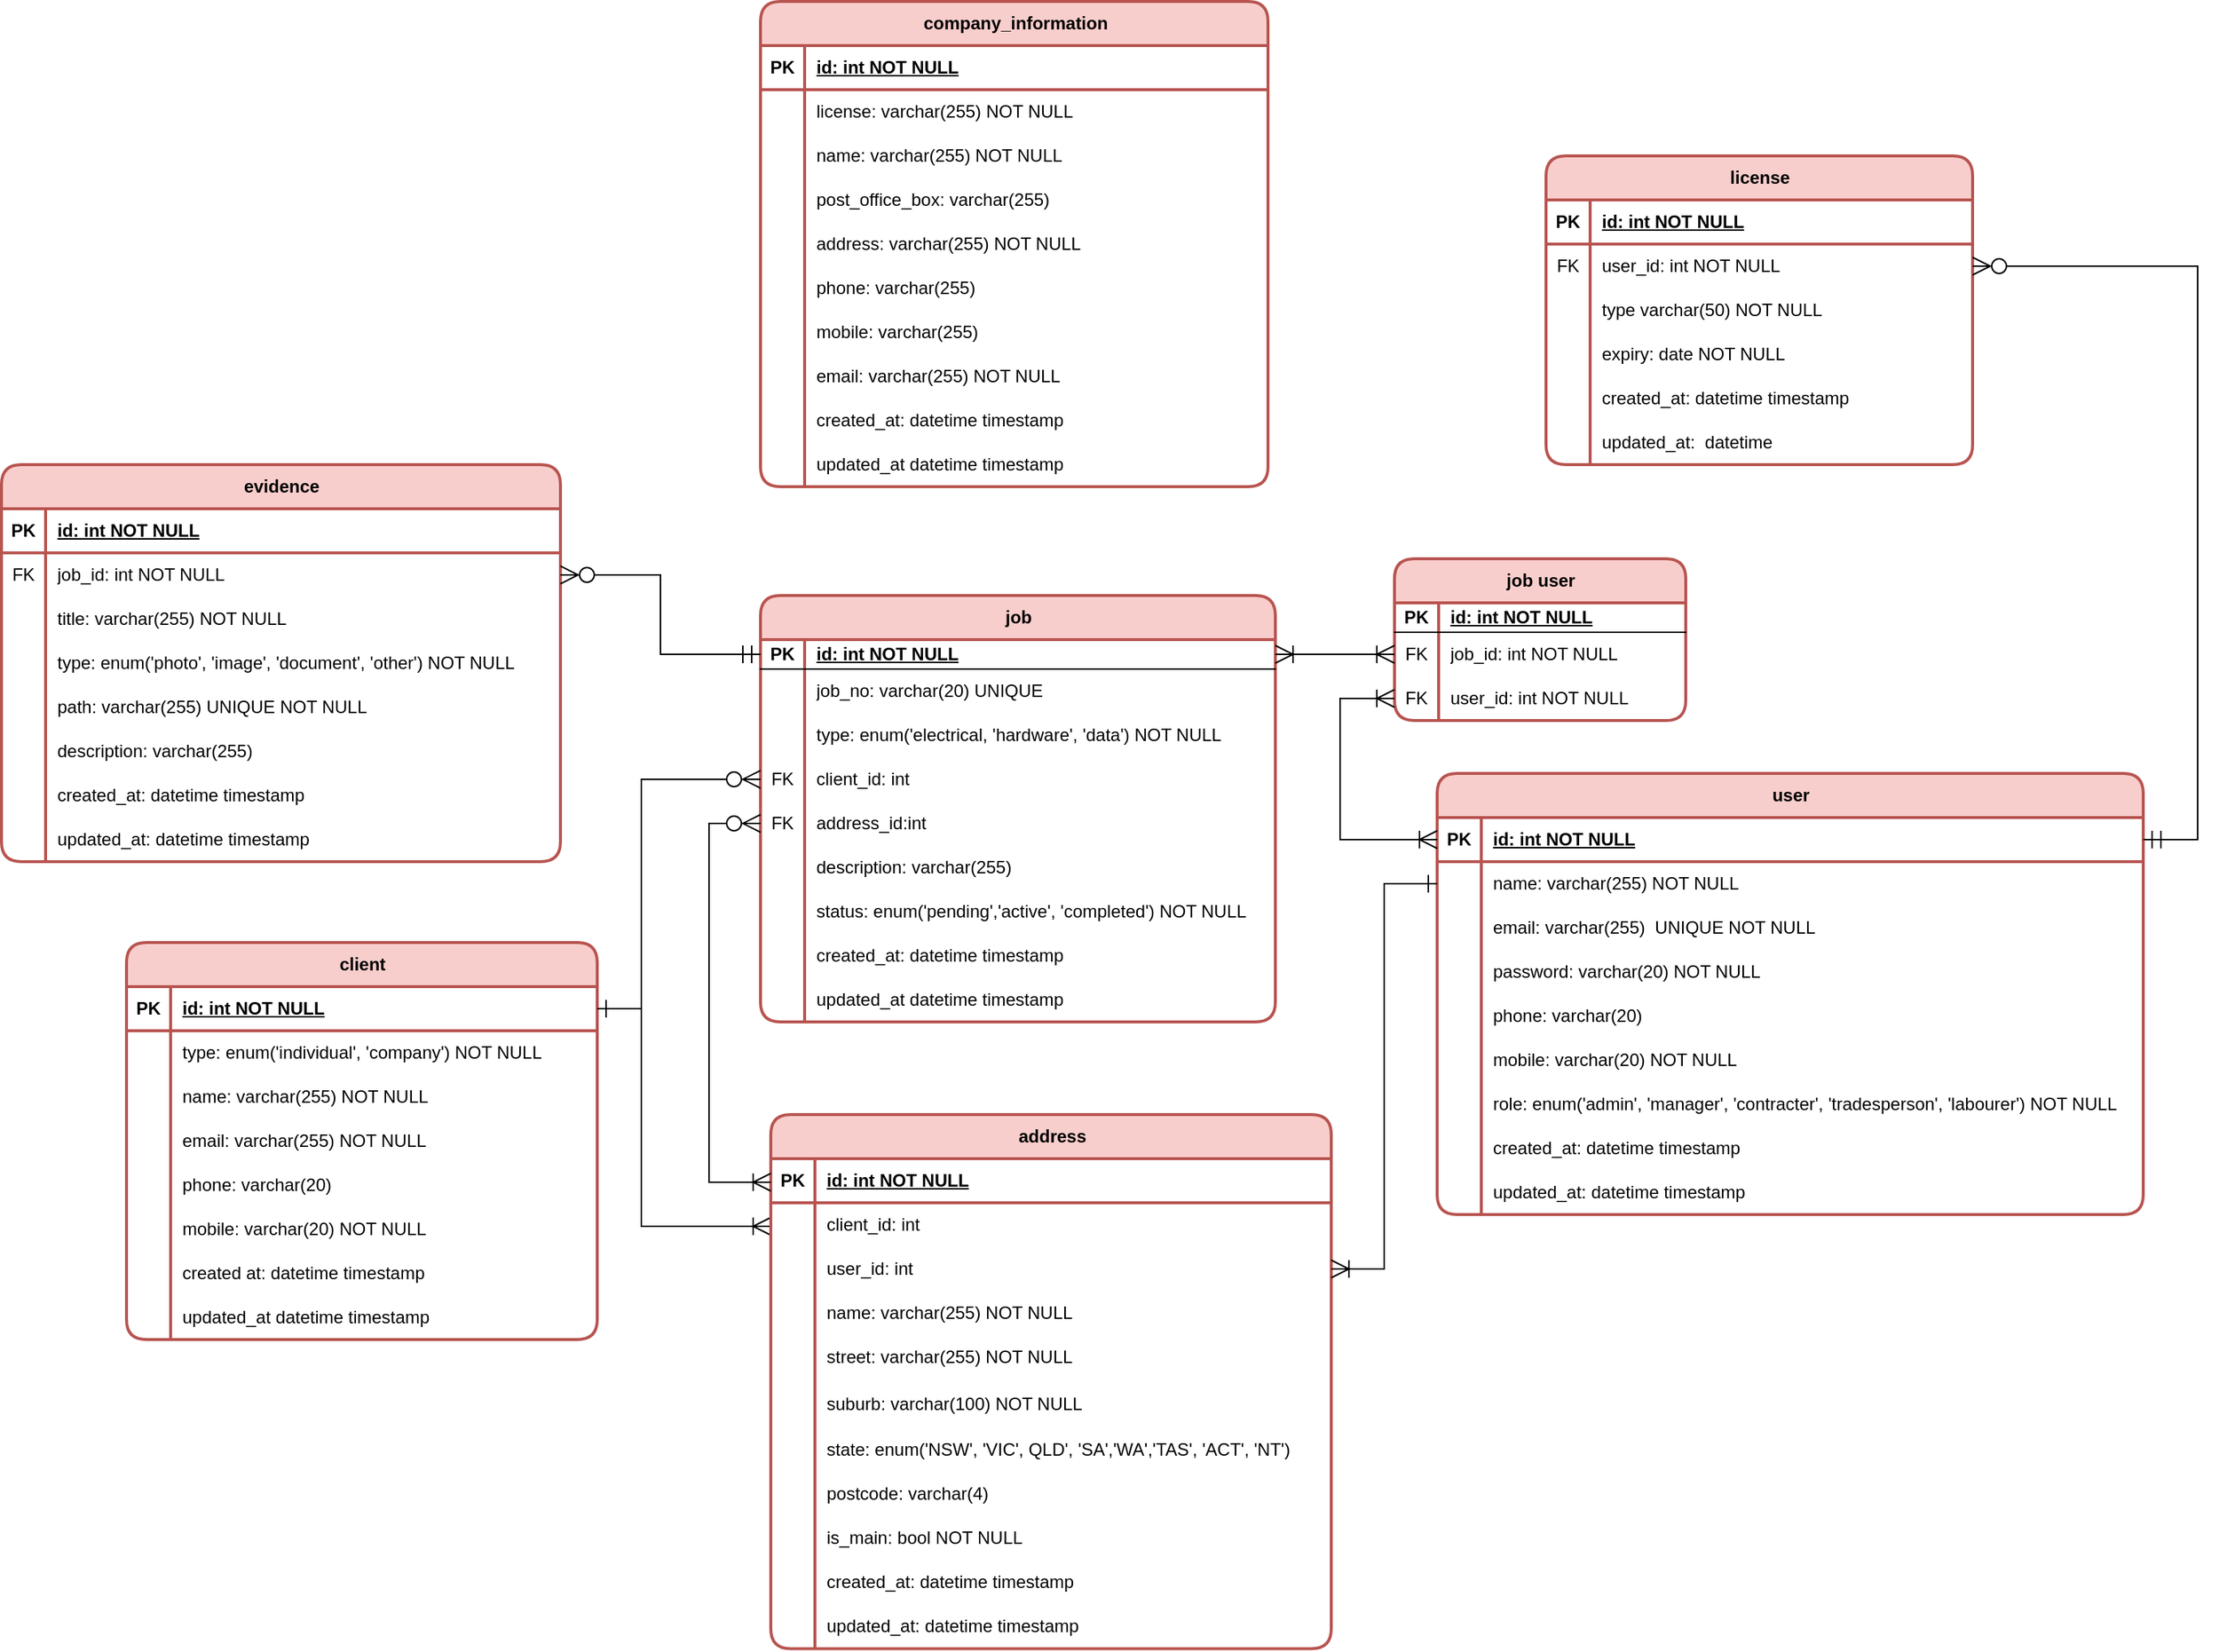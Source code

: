 <mxfile version="22.0.2" type="device">
  <diagram id="prtHgNgQTEPvFCAcTncT" name="Page-1">
    <mxGraphModel dx="2564" dy="1057" grid="0" gridSize="10" guides="1" tooltips="1" connect="1" arrows="1" fold="1" page="0" pageScale="1" pageWidth="827" pageHeight="1169" math="0" shadow="0">
      <root>
        <mxCell id="0" />
        <mxCell id="1" parent="0" />
        <mxCell id="ajzZEUK2Sk1B9yFVVIg6-1" value="job" style="shape=table;startSize=30;container=1;collapsible=1;childLayout=tableLayout;fixedRows=1;rowLines=0;fontStyle=1;align=center;resizeLast=1;html=1;fillColor=#f8cecc;strokeColor=#b85450;shadow=0;rounded=1;strokeWidth=2;swimlaneFillColor=none;gradientColor=none;" parent="1" vertex="1">
          <mxGeometry x="-806" y="153" width="350" height="290" as="geometry" />
        </mxCell>
        <mxCell id="ajzZEUK2Sk1B9yFVVIg6-2" value="" style="shape=tableRow;horizontal=0;startSize=0;swimlaneHead=0;swimlaneBody=0;fillColor=none;collapsible=0;dropTarget=0;points=[[0,0.5],[1,0.5]];portConstraint=eastwest;top=0;left=0;right=0;bottom=1;" parent="ajzZEUK2Sk1B9yFVVIg6-1" vertex="1">
          <mxGeometry y="30" width="350" height="20" as="geometry" />
        </mxCell>
        <mxCell id="ajzZEUK2Sk1B9yFVVIg6-3" value="PK" style="shape=partialRectangle;connectable=0;fillColor=none;top=0;left=0;bottom=0;right=0;fontStyle=1;overflow=hidden;whiteSpace=wrap;html=1;" parent="ajzZEUK2Sk1B9yFVVIg6-2" vertex="1">
          <mxGeometry width="30" height="20" as="geometry">
            <mxRectangle width="30" height="20" as="alternateBounds" />
          </mxGeometry>
        </mxCell>
        <mxCell id="ajzZEUK2Sk1B9yFVVIg6-4" value="id: int NOT NULL" style="shape=partialRectangle;connectable=0;fillColor=none;top=0;left=0;bottom=0;right=0;align=left;spacingLeft=6;fontStyle=5;overflow=hidden;whiteSpace=wrap;html=1;" parent="ajzZEUK2Sk1B9yFVVIg6-2" vertex="1">
          <mxGeometry x="30" width="320" height="20" as="geometry">
            <mxRectangle width="320" height="20" as="alternateBounds" />
          </mxGeometry>
        </mxCell>
        <mxCell id="ajzZEUK2Sk1B9yFVVIg6-5" value="" style="shape=tableRow;horizontal=0;startSize=0;swimlaneHead=0;swimlaneBody=0;fillColor=none;collapsible=0;dropTarget=0;points=[[0,0.5],[1,0.5]];portConstraint=eastwest;top=0;left=0;right=0;bottom=0;" parent="ajzZEUK2Sk1B9yFVVIg6-1" vertex="1">
          <mxGeometry y="50" width="350" height="30" as="geometry" />
        </mxCell>
        <mxCell id="ajzZEUK2Sk1B9yFVVIg6-6" value="" style="shape=partialRectangle;connectable=0;fillColor=none;top=0;left=0;bottom=0;right=0;editable=1;overflow=hidden;whiteSpace=wrap;html=1;" parent="ajzZEUK2Sk1B9yFVVIg6-5" vertex="1">
          <mxGeometry width="30" height="30" as="geometry">
            <mxRectangle width="30" height="30" as="alternateBounds" />
          </mxGeometry>
        </mxCell>
        <mxCell id="ajzZEUK2Sk1B9yFVVIg6-7" value="job_no: varchar(20) UNIQUE" style="shape=partialRectangle;connectable=0;fillColor=none;top=0;left=0;bottom=0;right=0;align=left;spacingLeft=6;overflow=hidden;whiteSpace=wrap;html=1;" parent="ajzZEUK2Sk1B9yFVVIg6-5" vertex="1">
          <mxGeometry x="30" width="320" height="30" as="geometry">
            <mxRectangle width="320" height="30" as="alternateBounds" />
          </mxGeometry>
        </mxCell>
        <mxCell id="ajzZEUK2Sk1B9yFVVIg6-8" value="" style="shape=tableRow;horizontal=0;startSize=0;swimlaneHead=0;swimlaneBody=0;fillColor=none;collapsible=0;dropTarget=0;points=[[0,0.5],[1,0.5]];portConstraint=eastwest;top=0;left=0;right=0;bottom=0;" parent="ajzZEUK2Sk1B9yFVVIg6-1" vertex="1">
          <mxGeometry y="80" width="350" height="30" as="geometry" />
        </mxCell>
        <mxCell id="ajzZEUK2Sk1B9yFVVIg6-9" value="" style="shape=partialRectangle;connectable=0;fillColor=none;top=0;left=0;bottom=0;right=0;editable=1;overflow=hidden;whiteSpace=wrap;html=1;" parent="ajzZEUK2Sk1B9yFVVIg6-8" vertex="1">
          <mxGeometry width="30" height="30" as="geometry">
            <mxRectangle width="30" height="30" as="alternateBounds" />
          </mxGeometry>
        </mxCell>
        <mxCell id="ajzZEUK2Sk1B9yFVVIg6-10" value="type: enum(&#39;electrical, &#39;hardware&#39;, &#39;data&#39;) NOT NULL" style="shape=partialRectangle;connectable=0;fillColor=none;top=0;left=0;bottom=0;right=0;align=left;spacingLeft=6;overflow=hidden;whiteSpace=wrap;html=1;" parent="ajzZEUK2Sk1B9yFVVIg6-8" vertex="1">
          <mxGeometry x="30" width="320" height="30" as="geometry">
            <mxRectangle width="320" height="30" as="alternateBounds" />
          </mxGeometry>
        </mxCell>
        <mxCell id="ajzZEUK2Sk1B9yFVVIg6-11" value="" style="shape=tableRow;horizontal=0;startSize=0;swimlaneHead=0;swimlaneBody=0;fillColor=none;collapsible=0;dropTarget=0;points=[[0,0.5],[1,0.5]];portConstraint=eastwest;top=0;left=0;right=0;bottom=0;" parent="ajzZEUK2Sk1B9yFVVIg6-1" vertex="1">
          <mxGeometry y="110" width="350" height="30" as="geometry" />
        </mxCell>
        <mxCell id="ajzZEUK2Sk1B9yFVVIg6-12" value="FK" style="shape=partialRectangle;connectable=0;fillColor=none;top=0;left=0;bottom=0;right=0;editable=1;overflow=hidden;whiteSpace=wrap;html=1;" parent="ajzZEUK2Sk1B9yFVVIg6-11" vertex="1">
          <mxGeometry width="30" height="30" as="geometry">
            <mxRectangle width="30" height="30" as="alternateBounds" />
          </mxGeometry>
        </mxCell>
        <mxCell id="ajzZEUK2Sk1B9yFVVIg6-13" value="client_id: int&amp;nbsp;" style="shape=partialRectangle;connectable=0;fillColor=none;top=0;left=0;bottom=0;right=0;align=left;spacingLeft=6;overflow=hidden;whiteSpace=wrap;html=1;" parent="ajzZEUK2Sk1B9yFVVIg6-11" vertex="1">
          <mxGeometry x="30" width="320" height="30" as="geometry">
            <mxRectangle width="320" height="30" as="alternateBounds" />
          </mxGeometry>
        </mxCell>
        <mxCell id="ajzZEUK2Sk1B9yFVVIg6-18" style="shape=tableRow;horizontal=0;startSize=0;swimlaneHead=0;swimlaneBody=0;fillColor=none;collapsible=0;dropTarget=0;points=[[0,0.5],[1,0.5]];portConstraint=eastwest;top=0;left=0;right=0;bottom=0;" parent="ajzZEUK2Sk1B9yFVVIg6-1" vertex="1">
          <mxGeometry y="140" width="350" height="30" as="geometry" />
        </mxCell>
        <mxCell id="ajzZEUK2Sk1B9yFVVIg6-19" value="FK" style="shape=partialRectangle;connectable=0;fillColor=none;top=0;left=0;bottom=0;right=0;editable=1;overflow=hidden;whiteSpace=wrap;html=1;" parent="ajzZEUK2Sk1B9yFVVIg6-18" vertex="1">
          <mxGeometry width="30" height="30" as="geometry">
            <mxRectangle width="30" height="30" as="alternateBounds" />
          </mxGeometry>
        </mxCell>
        <mxCell id="ajzZEUK2Sk1B9yFVVIg6-20" value="address_id:int" style="shape=partialRectangle;connectable=0;fillColor=none;top=0;left=0;bottom=0;right=0;align=left;spacingLeft=6;overflow=hidden;whiteSpace=wrap;html=1;" parent="ajzZEUK2Sk1B9yFVVIg6-18" vertex="1">
          <mxGeometry x="30" width="320" height="30" as="geometry">
            <mxRectangle width="320" height="30" as="alternateBounds" />
          </mxGeometry>
        </mxCell>
        <mxCell id="ajzZEUK2Sk1B9yFVVIg6-21" style="shape=tableRow;horizontal=0;startSize=0;swimlaneHead=0;swimlaneBody=0;fillColor=none;collapsible=0;dropTarget=0;points=[[0,0.5],[1,0.5]];portConstraint=eastwest;top=0;left=0;right=0;bottom=0;" parent="ajzZEUK2Sk1B9yFVVIg6-1" vertex="1">
          <mxGeometry y="170" width="350" height="30" as="geometry" />
        </mxCell>
        <mxCell id="ajzZEUK2Sk1B9yFVVIg6-22" style="shape=partialRectangle;connectable=0;fillColor=none;top=0;left=0;bottom=0;right=0;editable=1;overflow=hidden;whiteSpace=wrap;html=1;" parent="ajzZEUK2Sk1B9yFVVIg6-21" vertex="1">
          <mxGeometry width="30" height="30" as="geometry">
            <mxRectangle width="30" height="30" as="alternateBounds" />
          </mxGeometry>
        </mxCell>
        <mxCell id="ajzZEUK2Sk1B9yFVVIg6-23" value="description: varchar(255)&lt;span style=&quot;&quot;&gt;&lt;span style=&quot;white-space: pre;&quot;&gt;&amp;nbsp;&amp;nbsp;&amp;nbsp;&amp;nbsp;&lt;/span&gt;&lt;/span&gt;&lt;span style=&quot;&quot;&gt;&lt;span style=&quot;white-space: pre;&quot;&gt;&amp;nbsp;&amp;nbsp;&amp;nbsp;&amp;nbsp;&lt;/span&gt;&lt;/span&gt;" style="shape=partialRectangle;connectable=0;fillColor=none;top=0;left=0;bottom=0;right=0;align=left;spacingLeft=6;overflow=hidden;whiteSpace=wrap;html=1;" parent="ajzZEUK2Sk1B9yFVVIg6-21" vertex="1">
          <mxGeometry x="30" width="320" height="30" as="geometry">
            <mxRectangle width="320" height="30" as="alternateBounds" />
          </mxGeometry>
        </mxCell>
        <mxCell id="ajzZEUK2Sk1B9yFVVIg6-24" style="shape=tableRow;horizontal=0;startSize=0;swimlaneHead=0;swimlaneBody=0;fillColor=none;collapsible=0;dropTarget=0;points=[[0,0.5],[1,0.5]];portConstraint=eastwest;top=0;left=0;right=0;bottom=0;" parent="ajzZEUK2Sk1B9yFVVIg6-1" vertex="1">
          <mxGeometry y="200" width="350" height="30" as="geometry" />
        </mxCell>
        <mxCell id="ajzZEUK2Sk1B9yFVVIg6-25" style="shape=partialRectangle;connectable=0;fillColor=none;top=0;left=0;bottom=0;right=0;editable=1;overflow=hidden;whiteSpace=wrap;html=1;" parent="ajzZEUK2Sk1B9yFVVIg6-24" vertex="1">
          <mxGeometry width="30" height="30" as="geometry">
            <mxRectangle width="30" height="30" as="alternateBounds" />
          </mxGeometry>
        </mxCell>
        <mxCell id="ajzZEUK2Sk1B9yFVVIg6-26" value="status: enum(&#39;pending&#39;,&#39;active&#39;, &#39;completed&#39;) NOT NULL" style="shape=partialRectangle;connectable=0;fillColor=none;top=0;left=0;bottom=0;right=0;align=left;spacingLeft=6;overflow=hidden;whiteSpace=wrap;html=1;" parent="ajzZEUK2Sk1B9yFVVIg6-24" vertex="1">
          <mxGeometry x="30" width="320" height="30" as="geometry">
            <mxRectangle width="320" height="30" as="alternateBounds" />
          </mxGeometry>
        </mxCell>
        <mxCell id="ajzZEUK2Sk1B9yFVVIg6-40" style="shape=tableRow;horizontal=0;startSize=0;swimlaneHead=0;swimlaneBody=0;fillColor=none;collapsible=0;dropTarget=0;points=[[0,0.5],[1,0.5]];portConstraint=eastwest;top=0;left=0;right=0;bottom=0;" parent="ajzZEUK2Sk1B9yFVVIg6-1" vertex="1">
          <mxGeometry y="230" width="350" height="30" as="geometry" />
        </mxCell>
        <mxCell id="ajzZEUK2Sk1B9yFVVIg6-41" style="shape=partialRectangle;connectable=0;fillColor=none;top=0;left=0;bottom=0;right=0;editable=1;overflow=hidden;whiteSpace=wrap;html=1;" parent="ajzZEUK2Sk1B9yFVVIg6-40" vertex="1">
          <mxGeometry width="30" height="30" as="geometry">
            <mxRectangle width="30" height="30" as="alternateBounds" />
          </mxGeometry>
        </mxCell>
        <mxCell id="ajzZEUK2Sk1B9yFVVIg6-42" value="created_at: datetime timestamp" style="shape=partialRectangle;connectable=0;fillColor=none;top=0;left=0;bottom=0;right=0;align=left;spacingLeft=6;overflow=hidden;whiteSpace=wrap;html=1;" parent="ajzZEUK2Sk1B9yFVVIg6-40" vertex="1">
          <mxGeometry x="30" width="320" height="30" as="geometry">
            <mxRectangle width="320" height="30" as="alternateBounds" />
          </mxGeometry>
        </mxCell>
        <mxCell id="ajzZEUK2Sk1B9yFVVIg6-52" style="shape=tableRow;horizontal=0;startSize=0;swimlaneHead=0;swimlaneBody=0;fillColor=none;collapsible=0;dropTarget=0;points=[[0,0.5],[1,0.5]];portConstraint=eastwest;top=0;left=0;right=0;bottom=0;" parent="ajzZEUK2Sk1B9yFVVIg6-1" vertex="1">
          <mxGeometry y="260" width="350" height="30" as="geometry" />
        </mxCell>
        <mxCell id="ajzZEUK2Sk1B9yFVVIg6-53" style="shape=partialRectangle;connectable=0;fillColor=none;top=0;left=0;bottom=0;right=0;editable=1;overflow=hidden;whiteSpace=wrap;html=1;" parent="ajzZEUK2Sk1B9yFVVIg6-52" vertex="1">
          <mxGeometry width="30" height="30" as="geometry">
            <mxRectangle width="30" height="30" as="alternateBounds" />
          </mxGeometry>
        </mxCell>
        <mxCell id="ajzZEUK2Sk1B9yFVVIg6-54" value="updated_at datetime timestamp" style="shape=partialRectangle;connectable=0;fillColor=none;top=0;left=0;bottom=0;right=0;align=left;spacingLeft=6;overflow=hidden;whiteSpace=wrap;html=1;" parent="ajzZEUK2Sk1B9yFVVIg6-52" vertex="1">
          <mxGeometry x="30" width="320" height="30" as="geometry">
            <mxRectangle width="320" height="30" as="alternateBounds" />
          </mxGeometry>
        </mxCell>
        <mxCell id="ajzZEUK2Sk1B9yFVVIg6-68" style="edgeStyle=orthogonalEdgeStyle;rounded=0;orthogonalLoop=1;jettySize=auto;html=1;exitX=1;exitY=0.5;exitDx=0;exitDy=0;fontFamily=Helvetica;fontSize=12;fontColor=default;startSize=30;" parent="ajzZEUK2Sk1B9yFVVIg6-1" edge="1">
          <mxGeometry relative="1" as="geometry" />
        </mxCell>
        <mxCell id="ajzZEUK2Sk1B9yFVVIg6-55" value="user" style="shape=table;startSize=30;container=1;collapsible=1;childLayout=tableLayout;fixedRows=1;rowLines=0;fontStyle=1;align=center;resizeLast=1;html=1;rounded=1;shadow=0;strokeColor=#b85450;strokeWidth=2;verticalAlign=middle;fontFamily=Helvetica;fontSize=12;fontColor=default;fillColor=#f8cecc;gradientColor=none;" parent="1" vertex="1">
          <mxGeometry x="-346" y="274" width="480" height="300" as="geometry">
            <mxRectangle x="420" y="140" width="70" height="30" as="alternateBounds" />
          </mxGeometry>
        </mxCell>
        <mxCell id="ajzZEUK2Sk1B9yFVVIg6-56" value="" style="shape=tableRow;horizontal=0;startSize=0;swimlaneHead=0;swimlaneBody=0;fillColor=none;collapsible=0;dropTarget=0;points=[[0,0.5],[1,0.5]];portConstraint=eastwest;top=0;left=0;right=0;bottom=1;rounded=1;shadow=0;strokeColor=#b85450;strokeWidth=2;align=center;verticalAlign=middle;fontFamily=Helvetica;fontSize=12;fontColor=default;html=1;" parent="ajzZEUK2Sk1B9yFVVIg6-55" vertex="1">
          <mxGeometry y="30" width="480" height="30" as="geometry" />
        </mxCell>
        <mxCell id="ajzZEUK2Sk1B9yFVVIg6-57" value="PK" style="shape=partialRectangle;connectable=0;fillColor=none;top=0;left=0;bottom=0;right=0;fontStyle=1;overflow=hidden;whiteSpace=wrap;html=1;rounded=1;shadow=0;strokeColor=#b85450;strokeWidth=2;align=center;verticalAlign=middle;fontFamily=Helvetica;fontSize=12;fontColor=default;startSize=30;" parent="ajzZEUK2Sk1B9yFVVIg6-56" vertex="1">
          <mxGeometry width="30" height="30" as="geometry">
            <mxRectangle width="30" height="30" as="alternateBounds" />
          </mxGeometry>
        </mxCell>
        <mxCell id="ajzZEUK2Sk1B9yFVVIg6-58" value="id: int NOT NULL" style="shape=partialRectangle;connectable=0;fillColor=none;top=0;left=0;bottom=0;right=0;align=left;spacingLeft=6;fontStyle=5;overflow=hidden;whiteSpace=wrap;html=1;rounded=1;shadow=0;strokeColor=#b85450;strokeWidth=2;verticalAlign=middle;fontFamily=Helvetica;fontSize=12;fontColor=default;startSize=30;" parent="ajzZEUK2Sk1B9yFVVIg6-56" vertex="1">
          <mxGeometry x="30" width="450" height="30" as="geometry">
            <mxRectangle width="450" height="30" as="alternateBounds" />
          </mxGeometry>
        </mxCell>
        <mxCell id="ajzZEUK2Sk1B9yFVVIg6-59" value="" style="shape=tableRow;horizontal=0;startSize=0;swimlaneHead=0;swimlaneBody=0;fillColor=none;collapsible=0;dropTarget=0;points=[[0,0.5],[1,0.5]];portConstraint=eastwest;top=0;left=0;right=0;bottom=0;rounded=1;shadow=0;strokeColor=#b85450;strokeWidth=2;align=center;verticalAlign=middle;fontFamily=Helvetica;fontSize=12;fontColor=default;html=1;" parent="ajzZEUK2Sk1B9yFVVIg6-55" vertex="1">
          <mxGeometry y="60" width="480" height="30" as="geometry" />
        </mxCell>
        <mxCell id="ajzZEUK2Sk1B9yFVVIg6-60" value="" style="shape=partialRectangle;connectable=0;fillColor=none;top=0;left=0;bottom=0;right=0;editable=1;overflow=hidden;whiteSpace=wrap;html=1;rounded=1;shadow=0;strokeColor=#b85450;strokeWidth=2;align=center;verticalAlign=middle;fontFamily=Helvetica;fontSize=12;fontColor=default;startSize=30;" parent="ajzZEUK2Sk1B9yFVVIg6-59" vertex="1">
          <mxGeometry width="30" height="30" as="geometry">
            <mxRectangle width="30" height="30" as="alternateBounds" />
          </mxGeometry>
        </mxCell>
        <mxCell id="ajzZEUK2Sk1B9yFVVIg6-61" value="name: varchar(255) NOT NULL&amp;nbsp;" style="shape=partialRectangle;connectable=0;fillColor=none;top=0;left=0;bottom=0;right=0;align=left;spacingLeft=6;overflow=hidden;whiteSpace=wrap;html=1;rounded=1;shadow=0;strokeColor=#b85450;strokeWidth=2;verticalAlign=middle;fontFamily=Helvetica;fontSize=12;fontColor=default;startSize=30;" parent="ajzZEUK2Sk1B9yFVVIg6-59" vertex="1">
          <mxGeometry x="30" width="450" height="30" as="geometry">
            <mxRectangle width="450" height="30" as="alternateBounds" />
          </mxGeometry>
        </mxCell>
        <mxCell id="ajzZEUK2Sk1B9yFVVIg6-62" value="" style="shape=tableRow;horizontal=0;startSize=0;swimlaneHead=0;swimlaneBody=0;fillColor=none;collapsible=0;dropTarget=0;points=[[0,0.5],[1,0.5]];portConstraint=eastwest;top=0;left=0;right=0;bottom=0;rounded=1;shadow=0;strokeColor=#b85450;strokeWidth=2;align=center;verticalAlign=middle;fontFamily=Helvetica;fontSize=12;fontColor=default;html=1;" parent="ajzZEUK2Sk1B9yFVVIg6-55" vertex="1">
          <mxGeometry y="90" width="480" height="30" as="geometry" />
        </mxCell>
        <mxCell id="ajzZEUK2Sk1B9yFVVIg6-63" value="" style="shape=partialRectangle;connectable=0;fillColor=none;top=0;left=0;bottom=0;right=0;editable=1;overflow=hidden;whiteSpace=wrap;html=1;rounded=1;shadow=0;strokeColor=#b85450;strokeWidth=2;align=center;verticalAlign=middle;fontFamily=Helvetica;fontSize=12;fontColor=default;startSize=30;" parent="ajzZEUK2Sk1B9yFVVIg6-62" vertex="1">
          <mxGeometry width="30" height="30" as="geometry">
            <mxRectangle width="30" height="30" as="alternateBounds" />
          </mxGeometry>
        </mxCell>
        <mxCell id="ajzZEUK2Sk1B9yFVVIg6-64" value="email: varchar(255)&amp;nbsp; UNIQUE NOT NULL" style="shape=partialRectangle;connectable=0;fillColor=none;top=0;left=0;bottom=0;right=0;align=left;spacingLeft=6;overflow=hidden;whiteSpace=wrap;html=1;rounded=1;shadow=0;strokeColor=#b85450;strokeWidth=2;verticalAlign=middle;fontFamily=Helvetica;fontSize=12;fontColor=default;startSize=30;" parent="ajzZEUK2Sk1B9yFVVIg6-62" vertex="1">
          <mxGeometry x="30" width="450" height="30" as="geometry">
            <mxRectangle width="450" height="30" as="alternateBounds" />
          </mxGeometry>
        </mxCell>
        <mxCell id="ajzZEUK2Sk1B9yFVVIg6-65" value="" style="shape=tableRow;horizontal=0;startSize=0;swimlaneHead=0;swimlaneBody=0;fillColor=none;collapsible=0;dropTarget=0;points=[[0,0.5],[1,0.5]];portConstraint=eastwest;top=0;left=0;right=0;bottom=0;rounded=1;shadow=0;strokeColor=#b85450;strokeWidth=2;align=center;verticalAlign=middle;fontFamily=Helvetica;fontSize=12;fontColor=default;html=1;" parent="ajzZEUK2Sk1B9yFVVIg6-55" vertex="1">
          <mxGeometry y="120" width="480" height="30" as="geometry" />
        </mxCell>
        <mxCell id="ajzZEUK2Sk1B9yFVVIg6-66" value="" style="shape=partialRectangle;connectable=0;fillColor=none;top=0;left=0;bottom=0;right=0;editable=1;overflow=hidden;whiteSpace=wrap;html=1;rounded=1;shadow=0;strokeColor=#b85450;strokeWidth=2;align=center;verticalAlign=middle;fontFamily=Helvetica;fontSize=12;fontColor=default;startSize=30;" parent="ajzZEUK2Sk1B9yFVVIg6-65" vertex="1">
          <mxGeometry width="30" height="30" as="geometry">
            <mxRectangle width="30" height="30" as="alternateBounds" />
          </mxGeometry>
        </mxCell>
        <mxCell id="ajzZEUK2Sk1B9yFVVIg6-67" value="password: varchar(20) NOT NULL" style="shape=partialRectangle;connectable=0;fillColor=none;top=0;left=0;bottom=0;right=0;align=left;spacingLeft=6;overflow=hidden;whiteSpace=wrap;html=1;rounded=1;shadow=0;strokeColor=#b85450;strokeWidth=2;verticalAlign=middle;fontFamily=Helvetica;fontSize=12;fontColor=default;startSize=30;" parent="ajzZEUK2Sk1B9yFVVIg6-65" vertex="1">
          <mxGeometry x="30" width="450" height="30" as="geometry">
            <mxRectangle width="450" height="30" as="alternateBounds" />
          </mxGeometry>
        </mxCell>
        <mxCell id="oW7-zBmcZOLBE9IKVZ6e-32" style="shape=tableRow;horizontal=0;startSize=0;swimlaneHead=0;swimlaneBody=0;fillColor=none;collapsible=0;dropTarget=0;points=[[0,0.5],[1,0.5]];portConstraint=eastwest;top=0;left=0;right=0;bottom=0;rounded=1;shadow=0;strokeColor=#b85450;strokeWidth=2;align=center;verticalAlign=middle;fontFamily=Helvetica;fontSize=12;fontColor=default;html=1;" parent="ajzZEUK2Sk1B9yFVVIg6-55" vertex="1">
          <mxGeometry y="150" width="480" height="30" as="geometry" />
        </mxCell>
        <mxCell id="oW7-zBmcZOLBE9IKVZ6e-33" style="shape=partialRectangle;connectable=0;fillColor=none;top=0;left=0;bottom=0;right=0;editable=1;overflow=hidden;whiteSpace=wrap;html=1;rounded=1;shadow=0;strokeColor=#b85450;strokeWidth=2;align=center;verticalAlign=middle;fontFamily=Helvetica;fontSize=12;fontColor=default;startSize=30;" parent="oW7-zBmcZOLBE9IKVZ6e-32" vertex="1">
          <mxGeometry width="30" height="30" as="geometry">
            <mxRectangle width="30" height="30" as="alternateBounds" />
          </mxGeometry>
        </mxCell>
        <mxCell id="oW7-zBmcZOLBE9IKVZ6e-34" value="phone: varchar(20)" style="shape=partialRectangle;connectable=0;fillColor=none;top=0;left=0;bottom=0;right=0;align=left;spacingLeft=6;overflow=hidden;whiteSpace=wrap;html=1;rounded=1;shadow=0;strokeColor=#b85450;strokeWidth=2;verticalAlign=middle;fontFamily=Helvetica;fontSize=12;fontColor=default;startSize=30;" parent="oW7-zBmcZOLBE9IKVZ6e-32" vertex="1">
          <mxGeometry x="30" width="450" height="30" as="geometry">
            <mxRectangle width="450" height="30" as="alternateBounds" />
          </mxGeometry>
        </mxCell>
        <mxCell id="ajzZEUK2Sk1B9yFVVIg6-69" style="shape=tableRow;horizontal=0;startSize=0;swimlaneHead=0;swimlaneBody=0;fillColor=none;collapsible=0;dropTarget=0;points=[[0,0.5],[1,0.5]];portConstraint=eastwest;top=0;left=0;right=0;bottom=0;rounded=1;shadow=0;strokeColor=#b85450;strokeWidth=2;align=center;verticalAlign=middle;fontFamily=Helvetica;fontSize=12;fontColor=default;html=1;" parent="ajzZEUK2Sk1B9yFVVIg6-55" vertex="1">
          <mxGeometry y="180" width="480" height="30" as="geometry" />
        </mxCell>
        <mxCell id="ajzZEUK2Sk1B9yFVVIg6-70" style="shape=partialRectangle;connectable=0;fillColor=none;top=0;left=0;bottom=0;right=0;editable=1;overflow=hidden;whiteSpace=wrap;html=1;rounded=1;shadow=0;strokeColor=#b85450;strokeWidth=2;align=center;verticalAlign=middle;fontFamily=Helvetica;fontSize=12;fontColor=default;startSize=30;" parent="ajzZEUK2Sk1B9yFVVIg6-69" vertex="1">
          <mxGeometry width="30" height="30" as="geometry">
            <mxRectangle width="30" height="30" as="alternateBounds" />
          </mxGeometry>
        </mxCell>
        <mxCell id="ajzZEUK2Sk1B9yFVVIg6-71" value="mobile: varchar(20) NOT NULL" style="shape=partialRectangle;connectable=0;fillColor=none;top=0;left=0;bottom=0;right=0;align=left;spacingLeft=6;overflow=hidden;whiteSpace=wrap;html=1;rounded=1;shadow=0;strokeColor=#b85450;strokeWidth=2;verticalAlign=middle;fontFamily=Helvetica;fontSize=12;fontColor=default;startSize=30;" parent="ajzZEUK2Sk1B9yFVVIg6-69" vertex="1">
          <mxGeometry x="30" width="450" height="30" as="geometry">
            <mxRectangle width="450" height="30" as="alternateBounds" />
          </mxGeometry>
        </mxCell>
        <mxCell id="ajzZEUK2Sk1B9yFVVIg6-75" style="shape=tableRow;horizontal=0;startSize=0;swimlaneHead=0;swimlaneBody=0;fillColor=none;collapsible=0;dropTarget=0;points=[[0,0.5],[1,0.5]];portConstraint=eastwest;top=0;left=0;right=0;bottom=0;rounded=1;shadow=0;strokeColor=#b85450;strokeWidth=2;align=center;verticalAlign=middle;fontFamily=Helvetica;fontSize=12;fontColor=default;html=1;" parent="ajzZEUK2Sk1B9yFVVIg6-55" vertex="1">
          <mxGeometry y="210" width="480" height="30" as="geometry" />
        </mxCell>
        <mxCell id="ajzZEUK2Sk1B9yFVVIg6-76" style="shape=partialRectangle;connectable=0;fillColor=none;top=0;left=0;bottom=0;right=0;editable=1;overflow=hidden;whiteSpace=wrap;html=1;rounded=1;shadow=0;strokeColor=#b85450;strokeWidth=2;align=center;verticalAlign=middle;fontFamily=Helvetica;fontSize=12;fontColor=default;startSize=30;" parent="ajzZEUK2Sk1B9yFVVIg6-75" vertex="1">
          <mxGeometry width="30" height="30" as="geometry">
            <mxRectangle width="30" height="30" as="alternateBounds" />
          </mxGeometry>
        </mxCell>
        <mxCell id="ajzZEUK2Sk1B9yFVVIg6-77" value="role: enum(&#39;admin&#39;, &#39;manager&#39;, &#39;contracter&#39;, &#39;tradesperson&#39;, &#39;labourer&#39;) NOT NULL" style="shape=partialRectangle;connectable=0;fillColor=none;top=0;left=0;bottom=0;right=0;align=left;spacingLeft=6;overflow=hidden;whiteSpace=wrap;html=1;rounded=1;shadow=0;strokeColor=#b85450;strokeWidth=2;verticalAlign=middle;fontFamily=Helvetica;fontSize=12;fontColor=default;startSize=30;" parent="ajzZEUK2Sk1B9yFVVIg6-75" vertex="1">
          <mxGeometry x="30" width="450" height="30" as="geometry">
            <mxRectangle width="450" height="30" as="alternateBounds" />
          </mxGeometry>
        </mxCell>
        <mxCell id="ZDcLOapTGRh-V8mo0a98-1" style="shape=tableRow;horizontal=0;startSize=0;swimlaneHead=0;swimlaneBody=0;fillColor=none;collapsible=0;dropTarget=0;points=[[0,0.5],[1,0.5]];portConstraint=eastwest;top=0;left=0;right=0;bottom=0;rounded=1;shadow=0;strokeColor=#b85450;strokeWidth=2;align=center;verticalAlign=middle;fontFamily=Helvetica;fontSize=12;fontColor=default;html=1;" parent="ajzZEUK2Sk1B9yFVVIg6-55" vertex="1">
          <mxGeometry y="240" width="480" height="30" as="geometry" />
        </mxCell>
        <mxCell id="ZDcLOapTGRh-V8mo0a98-2" style="shape=partialRectangle;connectable=0;fillColor=none;top=0;left=0;bottom=0;right=0;editable=1;overflow=hidden;whiteSpace=wrap;html=1;rounded=1;shadow=0;strokeColor=#b85450;strokeWidth=2;align=center;verticalAlign=middle;fontFamily=Helvetica;fontSize=12;fontColor=default;startSize=30;" parent="ZDcLOapTGRh-V8mo0a98-1" vertex="1">
          <mxGeometry width="30" height="30" as="geometry">
            <mxRectangle width="30" height="30" as="alternateBounds" />
          </mxGeometry>
        </mxCell>
        <mxCell id="ZDcLOapTGRh-V8mo0a98-3" value="created_at: datetime timestamp" style="shape=partialRectangle;connectable=0;fillColor=none;top=0;left=0;bottom=0;right=0;align=left;spacingLeft=6;overflow=hidden;whiteSpace=wrap;html=1;rounded=1;shadow=0;strokeColor=#b85450;strokeWidth=2;verticalAlign=middle;fontFamily=Helvetica;fontSize=12;fontColor=default;startSize=30;" parent="ZDcLOapTGRh-V8mo0a98-1" vertex="1">
          <mxGeometry x="30" width="450" height="30" as="geometry">
            <mxRectangle width="450" height="30" as="alternateBounds" />
          </mxGeometry>
        </mxCell>
        <mxCell id="ajzZEUK2Sk1B9yFVVIg6-78" style="shape=tableRow;horizontal=0;startSize=0;swimlaneHead=0;swimlaneBody=0;fillColor=none;collapsible=0;dropTarget=0;points=[[0,0.5],[1,0.5]];portConstraint=eastwest;top=0;left=0;right=0;bottom=0;rounded=1;shadow=0;strokeColor=#b85450;strokeWidth=2;align=center;verticalAlign=middle;fontFamily=Helvetica;fontSize=12;fontColor=default;html=1;" parent="ajzZEUK2Sk1B9yFVVIg6-55" vertex="1">
          <mxGeometry y="270" width="480" height="30" as="geometry" />
        </mxCell>
        <mxCell id="ajzZEUK2Sk1B9yFVVIg6-79" style="shape=partialRectangle;connectable=0;fillColor=none;top=0;left=0;bottom=0;right=0;editable=1;overflow=hidden;whiteSpace=wrap;html=1;rounded=1;shadow=0;strokeColor=#b85450;strokeWidth=2;align=center;verticalAlign=middle;fontFamily=Helvetica;fontSize=12;fontColor=default;startSize=30;" parent="ajzZEUK2Sk1B9yFVVIg6-78" vertex="1">
          <mxGeometry width="30" height="30" as="geometry">
            <mxRectangle width="30" height="30" as="alternateBounds" />
          </mxGeometry>
        </mxCell>
        <mxCell id="ajzZEUK2Sk1B9yFVVIg6-80" value="updated_at: datetime timestamp" style="shape=partialRectangle;connectable=0;fillColor=none;top=0;left=0;bottom=0;right=0;align=left;spacingLeft=6;overflow=hidden;whiteSpace=wrap;html=1;rounded=1;shadow=0;strokeColor=#b85450;strokeWidth=2;verticalAlign=middle;fontFamily=Helvetica;fontSize=12;fontColor=default;startSize=30;" parent="ajzZEUK2Sk1B9yFVVIg6-78" vertex="1">
          <mxGeometry x="30" width="450" height="30" as="geometry">
            <mxRectangle width="450" height="30" as="alternateBounds" />
          </mxGeometry>
        </mxCell>
        <mxCell id="ajzZEUK2Sk1B9yFVVIg6-84" value="license" style="shape=table;startSize=30;container=1;collapsible=1;childLayout=tableLayout;fixedRows=1;rowLines=0;fontStyle=1;align=center;resizeLast=1;html=1;rounded=1;shadow=0;strokeColor=#b85450;strokeWidth=2;verticalAlign=middle;fontFamily=Helvetica;fontSize=12;fontColor=default;fillColor=#f8cecc;gradientColor=none;" parent="1" vertex="1">
          <mxGeometry x="-272" y="-146" width="290" height="210" as="geometry" />
        </mxCell>
        <mxCell id="ajzZEUK2Sk1B9yFVVIg6-85" value="" style="shape=tableRow;horizontal=0;startSize=0;swimlaneHead=0;swimlaneBody=0;fillColor=none;collapsible=0;dropTarget=0;points=[[0,0.5],[1,0.5]];portConstraint=eastwest;top=0;left=0;right=0;bottom=1;rounded=1;shadow=0;strokeColor=#b85450;strokeWidth=2;align=center;verticalAlign=middle;fontFamily=Helvetica;fontSize=12;fontColor=default;html=1;" parent="ajzZEUK2Sk1B9yFVVIg6-84" vertex="1">
          <mxGeometry y="30" width="290" height="30" as="geometry" />
        </mxCell>
        <mxCell id="ajzZEUK2Sk1B9yFVVIg6-86" value="PK" style="shape=partialRectangle;connectable=0;fillColor=none;top=0;left=0;bottom=0;right=0;fontStyle=1;overflow=hidden;whiteSpace=wrap;html=1;rounded=1;shadow=0;strokeColor=#b85450;strokeWidth=2;align=center;verticalAlign=middle;fontFamily=Helvetica;fontSize=12;fontColor=default;startSize=30;" parent="ajzZEUK2Sk1B9yFVVIg6-85" vertex="1">
          <mxGeometry width="30" height="30" as="geometry">
            <mxRectangle width="30" height="30" as="alternateBounds" />
          </mxGeometry>
        </mxCell>
        <mxCell id="ajzZEUK2Sk1B9yFVVIg6-87" value="id: int NOT NULL" style="shape=partialRectangle;connectable=0;fillColor=none;top=0;left=0;bottom=0;right=0;align=left;spacingLeft=6;fontStyle=5;overflow=hidden;whiteSpace=wrap;html=1;rounded=1;shadow=0;strokeColor=#b85450;strokeWidth=2;verticalAlign=middle;fontFamily=Helvetica;fontSize=12;fontColor=default;startSize=30;" parent="ajzZEUK2Sk1B9yFVVIg6-85" vertex="1">
          <mxGeometry x="30" width="260" height="30" as="geometry">
            <mxRectangle width="260" height="30" as="alternateBounds" />
          </mxGeometry>
        </mxCell>
        <mxCell id="ajzZEUK2Sk1B9yFVVIg6-88" value="" style="shape=tableRow;horizontal=0;startSize=0;swimlaneHead=0;swimlaneBody=0;fillColor=none;collapsible=0;dropTarget=0;points=[[0,0.5],[1,0.5]];portConstraint=eastwest;top=0;left=0;right=0;bottom=0;rounded=1;shadow=0;strokeColor=#b85450;strokeWidth=2;align=center;verticalAlign=middle;fontFamily=Helvetica;fontSize=12;fontColor=default;html=1;" parent="ajzZEUK2Sk1B9yFVVIg6-84" vertex="1">
          <mxGeometry y="60" width="290" height="30" as="geometry" />
        </mxCell>
        <mxCell id="ajzZEUK2Sk1B9yFVVIg6-89" value="FK" style="shape=partialRectangle;connectable=0;fillColor=none;top=0;left=0;bottom=0;right=0;editable=1;overflow=hidden;whiteSpace=wrap;html=1;rounded=1;shadow=0;strokeColor=#b85450;strokeWidth=2;align=center;verticalAlign=middle;fontFamily=Helvetica;fontSize=12;fontColor=default;startSize=30;" parent="ajzZEUK2Sk1B9yFVVIg6-88" vertex="1">
          <mxGeometry width="30" height="30" as="geometry">
            <mxRectangle width="30" height="30" as="alternateBounds" />
          </mxGeometry>
        </mxCell>
        <mxCell id="ajzZEUK2Sk1B9yFVVIg6-90" value="user_id: int NOT NULL" style="shape=partialRectangle;connectable=0;fillColor=none;top=0;left=0;bottom=0;right=0;align=left;spacingLeft=6;overflow=hidden;whiteSpace=wrap;html=1;rounded=1;shadow=0;strokeColor=#b85450;strokeWidth=2;verticalAlign=middle;fontFamily=Helvetica;fontSize=12;fontColor=default;startSize=30;" parent="ajzZEUK2Sk1B9yFVVIg6-88" vertex="1">
          <mxGeometry x="30" width="260" height="30" as="geometry">
            <mxRectangle width="260" height="30" as="alternateBounds" />
          </mxGeometry>
        </mxCell>
        <mxCell id="ajzZEUK2Sk1B9yFVVIg6-91" value="" style="shape=tableRow;horizontal=0;startSize=0;swimlaneHead=0;swimlaneBody=0;fillColor=none;collapsible=0;dropTarget=0;points=[[0,0.5],[1,0.5]];portConstraint=eastwest;top=0;left=0;right=0;bottom=0;rounded=1;shadow=0;strokeColor=#b85450;strokeWidth=2;align=center;verticalAlign=middle;fontFamily=Helvetica;fontSize=12;fontColor=default;html=1;" parent="ajzZEUK2Sk1B9yFVVIg6-84" vertex="1">
          <mxGeometry y="90" width="290" height="30" as="geometry" />
        </mxCell>
        <mxCell id="ajzZEUK2Sk1B9yFVVIg6-92" value="" style="shape=partialRectangle;connectable=0;fillColor=none;top=0;left=0;bottom=0;right=0;editable=1;overflow=hidden;whiteSpace=wrap;html=1;rounded=1;shadow=0;strokeColor=#b85450;strokeWidth=2;align=center;verticalAlign=middle;fontFamily=Helvetica;fontSize=12;fontColor=default;startSize=30;" parent="ajzZEUK2Sk1B9yFVVIg6-91" vertex="1">
          <mxGeometry width="30" height="30" as="geometry">
            <mxRectangle width="30" height="30" as="alternateBounds" />
          </mxGeometry>
        </mxCell>
        <mxCell id="ajzZEUK2Sk1B9yFVVIg6-93" value="type varchar(50) NOT NULL" style="shape=partialRectangle;connectable=0;fillColor=none;top=0;left=0;bottom=0;right=0;align=left;spacingLeft=6;overflow=hidden;whiteSpace=wrap;html=1;rounded=1;shadow=0;strokeColor=#b85450;strokeWidth=2;verticalAlign=middle;fontFamily=Helvetica;fontSize=12;fontColor=default;startSize=30;" parent="ajzZEUK2Sk1B9yFVVIg6-91" vertex="1">
          <mxGeometry x="30" width="260" height="30" as="geometry">
            <mxRectangle width="260" height="30" as="alternateBounds" />
          </mxGeometry>
        </mxCell>
        <mxCell id="ajzZEUK2Sk1B9yFVVIg6-94" value="" style="shape=tableRow;horizontal=0;startSize=0;swimlaneHead=0;swimlaneBody=0;fillColor=none;collapsible=0;dropTarget=0;points=[[0,0.5],[1,0.5]];portConstraint=eastwest;top=0;left=0;right=0;bottom=0;rounded=1;shadow=0;strokeColor=#b85450;strokeWidth=2;align=center;verticalAlign=middle;fontFamily=Helvetica;fontSize=12;fontColor=default;html=1;" parent="ajzZEUK2Sk1B9yFVVIg6-84" vertex="1">
          <mxGeometry y="120" width="290" height="30" as="geometry" />
        </mxCell>
        <mxCell id="ajzZEUK2Sk1B9yFVVIg6-95" value="" style="shape=partialRectangle;connectable=0;fillColor=none;top=0;left=0;bottom=0;right=0;editable=1;overflow=hidden;whiteSpace=wrap;html=1;rounded=1;shadow=0;strokeColor=#b85450;strokeWidth=2;align=center;verticalAlign=middle;fontFamily=Helvetica;fontSize=12;fontColor=default;startSize=30;" parent="ajzZEUK2Sk1B9yFVVIg6-94" vertex="1">
          <mxGeometry width="30" height="30" as="geometry">
            <mxRectangle width="30" height="30" as="alternateBounds" />
          </mxGeometry>
        </mxCell>
        <mxCell id="ajzZEUK2Sk1B9yFVVIg6-96" value="expiry: date NOT NULL" style="shape=partialRectangle;connectable=0;fillColor=none;top=0;left=0;bottom=0;right=0;align=left;spacingLeft=6;overflow=hidden;whiteSpace=wrap;html=1;rounded=1;shadow=0;strokeColor=#b85450;strokeWidth=2;verticalAlign=middle;fontFamily=Helvetica;fontSize=12;fontColor=default;startSize=30;" parent="ajzZEUK2Sk1B9yFVVIg6-94" vertex="1">
          <mxGeometry x="30" width="260" height="30" as="geometry">
            <mxRectangle width="260" height="30" as="alternateBounds" />
          </mxGeometry>
        </mxCell>
        <mxCell id="ajzZEUK2Sk1B9yFVVIg6-97" style="shape=tableRow;horizontal=0;startSize=0;swimlaneHead=0;swimlaneBody=0;fillColor=none;collapsible=0;dropTarget=0;points=[[0,0.5],[1,0.5]];portConstraint=eastwest;top=0;left=0;right=0;bottom=0;rounded=1;shadow=0;strokeColor=#b85450;strokeWidth=2;align=center;verticalAlign=middle;fontFamily=Helvetica;fontSize=12;fontColor=default;html=1;" parent="ajzZEUK2Sk1B9yFVVIg6-84" vertex="1">
          <mxGeometry y="150" width="290" height="30" as="geometry" />
        </mxCell>
        <mxCell id="ajzZEUK2Sk1B9yFVVIg6-98" style="shape=partialRectangle;connectable=0;fillColor=none;top=0;left=0;bottom=0;right=0;editable=1;overflow=hidden;whiteSpace=wrap;html=1;rounded=1;shadow=0;strokeColor=#b85450;strokeWidth=2;align=center;verticalAlign=middle;fontFamily=Helvetica;fontSize=12;fontColor=default;startSize=30;" parent="ajzZEUK2Sk1B9yFVVIg6-97" vertex="1">
          <mxGeometry width="30" height="30" as="geometry">
            <mxRectangle width="30" height="30" as="alternateBounds" />
          </mxGeometry>
        </mxCell>
        <mxCell id="ajzZEUK2Sk1B9yFVVIg6-99" value="created_at: datetime timestamp" style="shape=partialRectangle;connectable=0;fillColor=none;top=0;left=0;bottom=0;right=0;align=left;spacingLeft=6;overflow=hidden;whiteSpace=wrap;html=1;rounded=1;shadow=0;strokeColor=#b85450;strokeWidth=2;verticalAlign=middle;fontFamily=Helvetica;fontSize=12;fontColor=default;startSize=30;" parent="ajzZEUK2Sk1B9yFVVIg6-97" vertex="1">
          <mxGeometry x="30" width="260" height="30" as="geometry">
            <mxRectangle width="260" height="30" as="alternateBounds" />
          </mxGeometry>
        </mxCell>
        <mxCell id="ajzZEUK2Sk1B9yFVVIg6-100" style="shape=tableRow;horizontal=0;startSize=0;swimlaneHead=0;swimlaneBody=0;fillColor=none;collapsible=0;dropTarget=0;points=[[0,0.5],[1,0.5]];portConstraint=eastwest;top=0;left=0;right=0;bottom=0;rounded=1;shadow=0;strokeColor=#b85450;strokeWidth=2;align=center;verticalAlign=middle;fontFamily=Helvetica;fontSize=12;fontColor=default;html=1;" parent="ajzZEUK2Sk1B9yFVVIg6-84" vertex="1">
          <mxGeometry y="180" width="290" height="30" as="geometry" />
        </mxCell>
        <mxCell id="ajzZEUK2Sk1B9yFVVIg6-101" style="shape=partialRectangle;connectable=0;fillColor=none;top=0;left=0;bottom=0;right=0;editable=1;overflow=hidden;whiteSpace=wrap;html=1;rounded=1;shadow=0;strokeColor=#b85450;strokeWidth=2;align=center;verticalAlign=middle;fontFamily=Helvetica;fontSize=12;fontColor=default;startSize=30;" parent="ajzZEUK2Sk1B9yFVVIg6-100" vertex="1">
          <mxGeometry width="30" height="30" as="geometry">
            <mxRectangle width="30" height="30" as="alternateBounds" />
          </mxGeometry>
        </mxCell>
        <mxCell id="ajzZEUK2Sk1B9yFVVIg6-102" value="updated_at:&amp;nbsp; datetime&amp;nbsp;" style="shape=partialRectangle;connectable=0;fillColor=none;top=0;left=0;bottom=0;right=0;align=left;spacingLeft=6;overflow=hidden;whiteSpace=wrap;html=1;rounded=1;shadow=0;strokeColor=#b85450;strokeWidth=2;verticalAlign=middle;fontFamily=Helvetica;fontSize=12;fontColor=default;startSize=30;" parent="ajzZEUK2Sk1B9yFVVIg6-100" vertex="1">
          <mxGeometry x="30" width="260" height="30" as="geometry">
            <mxRectangle width="260" height="30" as="alternateBounds" />
          </mxGeometry>
        </mxCell>
        <mxCell id="ajzZEUK2Sk1B9yFVVIg6-103" value="client" style="shape=table;startSize=30;container=1;collapsible=1;childLayout=tableLayout;fixedRows=1;rowLines=0;fontStyle=1;align=center;resizeLast=1;html=1;rounded=1;shadow=0;strokeColor=#b85450;strokeWidth=2;verticalAlign=middle;fontFamily=Helvetica;fontSize=12;fontColor=default;fillColor=#f8cecc;gradientColor=none;" parent="1" vertex="1">
          <mxGeometry x="-1237" y="389" width="320" height="270" as="geometry" />
        </mxCell>
        <mxCell id="ajzZEUK2Sk1B9yFVVIg6-104" value="" style="shape=tableRow;horizontal=0;startSize=0;swimlaneHead=0;swimlaneBody=0;fillColor=none;collapsible=0;dropTarget=0;points=[[0,0.5],[1,0.5]];portConstraint=eastwest;top=0;left=0;right=0;bottom=1;rounded=1;shadow=0;strokeColor=#b85450;strokeWidth=2;align=center;verticalAlign=middle;fontFamily=Helvetica;fontSize=12;fontColor=default;html=1;" parent="ajzZEUK2Sk1B9yFVVIg6-103" vertex="1">
          <mxGeometry y="30" width="320" height="30" as="geometry" />
        </mxCell>
        <mxCell id="ajzZEUK2Sk1B9yFVVIg6-105" value="PK" style="shape=partialRectangle;connectable=0;fillColor=none;top=0;left=0;bottom=0;right=0;fontStyle=1;overflow=hidden;whiteSpace=wrap;html=1;rounded=1;shadow=0;strokeColor=#b85450;strokeWidth=2;align=center;verticalAlign=middle;fontFamily=Helvetica;fontSize=12;fontColor=default;startSize=30;" parent="ajzZEUK2Sk1B9yFVVIg6-104" vertex="1">
          <mxGeometry width="30" height="30" as="geometry">
            <mxRectangle width="30" height="30" as="alternateBounds" />
          </mxGeometry>
        </mxCell>
        <mxCell id="ajzZEUK2Sk1B9yFVVIg6-106" value="id: int NOT NULL" style="shape=partialRectangle;connectable=0;fillColor=none;top=0;left=0;bottom=0;right=0;align=left;spacingLeft=6;fontStyle=5;overflow=hidden;whiteSpace=wrap;html=1;rounded=1;shadow=0;strokeColor=#b85450;strokeWidth=2;verticalAlign=middle;fontFamily=Helvetica;fontSize=12;fontColor=default;startSize=30;" parent="ajzZEUK2Sk1B9yFVVIg6-104" vertex="1">
          <mxGeometry x="30" width="290" height="30" as="geometry">
            <mxRectangle width="290" height="30" as="alternateBounds" />
          </mxGeometry>
        </mxCell>
        <mxCell id="ajzZEUK2Sk1B9yFVVIg6-107" value="" style="shape=tableRow;horizontal=0;startSize=0;swimlaneHead=0;swimlaneBody=0;fillColor=none;collapsible=0;dropTarget=0;points=[[0,0.5],[1,0.5]];portConstraint=eastwest;top=0;left=0;right=0;bottom=0;rounded=1;shadow=0;strokeColor=#b85450;strokeWidth=2;align=center;verticalAlign=middle;fontFamily=Helvetica;fontSize=12;fontColor=default;html=1;" parent="ajzZEUK2Sk1B9yFVVIg6-103" vertex="1">
          <mxGeometry y="60" width="320" height="30" as="geometry" />
        </mxCell>
        <mxCell id="ajzZEUK2Sk1B9yFVVIg6-108" value="" style="shape=partialRectangle;connectable=0;fillColor=none;top=0;left=0;bottom=0;right=0;editable=1;overflow=hidden;whiteSpace=wrap;html=1;rounded=1;shadow=0;strokeColor=#b85450;strokeWidth=2;align=center;verticalAlign=middle;fontFamily=Helvetica;fontSize=12;fontColor=default;startSize=30;" parent="ajzZEUK2Sk1B9yFVVIg6-107" vertex="1">
          <mxGeometry width="30" height="30" as="geometry">
            <mxRectangle width="30" height="30" as="alternateBounds" />
          </mxGeometry>
        </mxCell>
        <mxCell id="ajzZEUK2Sk1B9yFVVIg6-109" value="type: enum(&#39;individual&#39;, &#39;company&#39;) NOT NULL" style="shape=partialRectangle;connectable=0;fillColor=none;top=0;left=0;bottom=0;right=0;align=left;spacingLeft=6;overflow=hidden;whiteSpace=wrap;html=1;rounded=1;shadow=0;strokeColor=#b85450;strokeWidth=2;verticalAlign=middle;fontFamily=Helvetica;fontSize=12;fontColor=default;startSize=30;" parent="ajzZEUK2Sk1B9yFVVIg6-107" vertex="1">
          <mxGeometry x="30" width="290" height="30" as="geometry">
            <mxRectangle width="290" height="30" as="alternateBounds" />
          </mxGeometry>
        </mxCell>
        <mxCell id="ajzZEUK2Sk1B9yFVVIg6-110" value="" style="shape=tableRow;horizontal=0;startSize=0;swimlaneHead=0;swimlaneBody=0;fillColor=none;collapsible=0;dropTarget=0;points=[[0,0.5],[1,0.5]];portConstraint=eastwest;top=0;left=0;right=0;bottom=0;rounded=1;shadow=0;strokeColor=#b85450;strokeWidth=2;align=center;verticalAlign=middle;fontFamily=Helvetica;fontSize=12;fontColor=default;html=1;" parent="ajzZEUK2Sk1B9yFVVIg6-103" vertex="1">
          <mxGeometry y="90" width="320" height="30" as="geometry" />
        </mxCell>
        <mxCell id="ajzZEUK2Sk1B9yFVVIg6-111" value="" style="shape=partialRectangle;connectable=0;fillColor=none;top=0;left=0;bottom=0;right=0;editable=1;overflow=hidden;whiteSpace=wrap;html=1;rounded=1;shadow=0;strokeColor=#b85450;strokeWidth=2;align=center;verticalAlign=middle;fontFamily=Helvetica;fontSize=12;fontColor=default;startSize=30;" parent="ajzZEUK2Sk1B9yFVVIg6-110" vertex="1">
          <mxGeometry width="30" height="30" as="geometry">
            <mxRectangle width="30" height="30" as="alternateBounds" />
          </mxGeometry>
        </mxCell>
        <mxCell id="ajzZEUK2Sk1B9yFVVIg6-112" value="name: varchar(255) NOT NULL" style="shape=partialRectangle;connectable=0;fillColor=none;top=0;left=0;bottom=0;right=0;align=left;spacingLeft=6;overflow=hidden;whiteSpace=wrap;html=1;rounded=1;shadow=0;strokeColor=#b85450;strokeWidth=2;verticalAlign=middle;fontFamily=Helvetica;fontSize=12;fontColor=default;startSize=30;" parent="ajzZEUK2Sk1B9yFVVIg6-110" vertex="1">
          <mxGeometry x="30" width="290" height="30" as="geometry">
            <mxRectangle width="290" height="30" as="alternateBounds" />
          </mxGeometry>
        </mxCell>
        <mxCell id="ajzZEUK2Sk1B9yFVVIg6-113" value="" style="shape=tableRow;horizontal=0;startSize=0;swimlaneHead=0;swimlaneBody=0;fillColor=none;collapsible=0;dropTarget=0;points=[[0,0.5],[1,0.5]];portConstraint=eastwest;top=0;left=0;right=0;bottom=0;rounded=1;shadow=0;strokeColor=#b85450;strokeWidth=2;align=center;verticalAlign=middle;fontFamily=Helvetica;fontSize=12;fontColor=default;html=1;" parent="ajzZEUK2Sk1B9yFVVIg6-103" vertex="1">
          <mxGeometry y="120" width="320" height="30" as="geometry" />
        </mxCell>
        <mxCell id="ajzZEUK2Sk1B9yFVVIg6-114" value="" style="shape=partialRectangle;connectable=0;fillColor=none;top=0;left=0;bottom=0;right=0;editable=1;overflow=hidden;whiteSpace=wrap;html=1;rounded=1;shadow=0;strokeColor=#b85450;strokeWidth=2;align=center;verticalAlign=middle;fontFamily=Helvetica;fontSize=12;fontColor=default;startSize=30;" parent="ajzZEUK2Sk1B9yFVVIg6-113" vertex="1">
          <mxGeometry width="30" height="30" as="geometry">
            <mxRectangle width="30" height="30" as="alternateBounds" />
          </mxGeometry>
        </mxCell>
        <mxCell id="ajzZEUK2Sk1B9yFVVIg6-115" value="email: varchar(255) NOT NULL" style="shape=partialRectangle;connectable=0;fillColor=none;top=0;left=0;bottom=0;right=0;align=left;spacingLeft=6;overflow=hidden;whiteSpace=wrap;html=1;rounded=1;shadow=0;strokeColor=#b85450;strokeWidth=2;verticalAlign=middle;fontFamily=Helvetica;fontSize=12;fontColor=default;startSize=30;" parent="ajzZEUK2Sk1B9yFVVIg6-113" vertex="1">
          <mxGeometry x="30" width="290" height="30" as="geometry">
            <mxRectangle width="290" height="30" as="alternateBounds" />
          </mxGeometry>
        </mxCell>
        <mxCell id="ajzZEUK2Sk1B9yFVVIg6-116" style="shape=tableRow;horizontal=0;startSize=0;swimlaneHead=0;swimlaneBody=0;fillColor=none;collapsible=0;dropTarget=0;points=[[0,0.5],[1,0.5]];portConstraint=eastwest;top=0;left=0;right=0;bottom=0;rounded=1;shadow=0;strokeColor=#b85450;strokeWidth=2;align=center;verticalAlign=middle;fontFamily=Helvetica;fontSize=12;fontColor=default;html=1;" parent="ajzZEUK2Sk1B9yFVVIg6-103" vertex="1">
          <mxGeometry y="150" width="320" height="30" as="geometry" />
        </mxCell>
        <mxCell id="ajzZEUK2Sk1B9yFVVIg6-117" style="shape=partialRectangle;connectable=0;fillColor=none;top=0;left=0;bottom=0;right=0;editable=1;overflow=hidden;whiteSpace=wrap;html=1;rounded=1;shadow=0;strokeColor=#b85450;strokeWidth=2;align=center;verticalAlign=middle;fontFamily=Helvetica;fontSize=12;fontColor=default;startSize=30;" parent="ajzZEUK2Sk1B9yFVVIg6-116" vertex="1">
          <mxGeometry width="30" height="30" as="geometry">
            <mxRectangle width="30" height="30" as="alternateBounds" />
          </mxGeometry>
        </mxCell>
        <mxCell id="ajzZEUK2Sk1B9yFVVIg6-118" value="phone: varchar(20)" style="shape=partialRectangle;connectable=0;fillColor=none;top=0;left=0;bottom=0;right=0;align=left;spacingLeft=6;overflow=hidden;whiteSpace=wrap;html=1;rounded=1;shadow=0;strokeColor=#b85450;strokeWidth=2;verticalAlign=middle;fontFamily=Helvetica;fontSize=12;fontColor=default;startSize=30;" parent="ajzZEUK2Sk1B9yFVVIg6-116" vertex="1">
          <mxGeometry x="30" width="290" height="30" as="geometry">
            <mxRectangle width="290" height="30" as="alternateBounds" />
          </mxGeometry>
        </mxCell>
        <mxCell id="ajzZEUK2Sk1B9yFVVIg6-119" style="shape=tableRow;horizontal=0;startSize=0;swimlaneHead=0;swimlaneBody=0;fillColor=none;collapsible=0;dropTarget=0;points=[[0,0.5],[1,0.5]];portConstraint=eastwest;top=0;left=0;right=0;bottom=0;rounded=1;shadow=0;strokeColor=#b85450;strokeWidth=2;align=center;verticalAlign=middle;fontFamily=Helvetica;fontSize=12;fontColor=default;html=1;" parent="ajzZEUK2Sk1B9yFVVIg6-103" vertex="1">
          <mxGeometry y="180" width="320" height="30" as="geometry" />
        </mxCell>
        <mxCell id="ajzZEUK2Sk1B9yFVVIg6-120" style="shape=partialRectangle;connectable=0;fillColor=none;top=0;left=0;bottom=0;right=0;editable=1;overflow=hidden;whiteSpace=wrap;html=1;rounded=1;shadow=0;strokeColor=#b85450;strokeWidth=2;align=center;verticalAlign=middle;fontFamily=Helvetica;fontSize=12;fontColor=default;startSize=30;" parent="ajzZEUK2Sk1B9yFVVIg6-119" vertex="1">
          <mxGeometry width="30" height="30" as="geometry">
            <mxRectangle width="30" height="30" as="alternateBounds" />
          </mxGeometry>
        </mxCell>
        <mxCell id="ajzZEUK2Sk1B9yFVVIg6-121" value="mobile: varchar(20) NOT NULL" style="shape=partialRectangle;connectable=0;fillColor=none;top=0;left=0;bottom=0;right=0;align=left;spacingLeft=6;overflow=hidden;whiteSpace=wrap;html=1;rounded=1;shadow=0;strokeColor=#b85450;strokeWidth=2;verticalAlign=middle;fontFamily=Helvetica;fontSize=12;fontColor=default;startSize=30;" parent="ajzZEUK2Sk1B9yFVVIg6-119" vertex="1">
          <mxGeometry x="30" width="290" height="30" as="geometry">
            <mxRectangle width="290" height="30" as="alternateBounds" />
          </mxGeometry>
        </mxCell>
        <mxCell id="ajzZEUK2Sk1B9yFVVIg6-125" style="shape=tableRow;horizontal=0;startSize=0;swimlaneHead=0;swimlaneBody=0;fillColor=none;collapsible=0;dropTarget=0;points=[[0,0.5],[1,0.5]];portConstraint=eastwest;top=0;left=0;right=0;bottom=0;rounded=1;shadow=0;strokeColor=#b85450;strokeWidth=2;align=center;verticalAlign=middle;fontFamily=Helvetica;fontSize=12;fontColor=default;html=1;" parent="ajzZEUK2Sk1B9yFVVIg6-103" vertex="1">
          <mxGeometry y="210" width="320" height="30" as="geometry" />
        </mxCell>
        <mxCell id="ajzZEUK2Sk1B9yFVVIg6-126" style="shape=partialRectangle;connectable=0;fillColor=none;top=0;left=0;bottom=0;right=0;editable=1;overflow=hidden;whiteSpace=wrap;html=1;rounded=1;shadow=0;strokeColor=#b85450;strokeWidth=2;align=center;verticalAlign=middle;fontFamily=Helvetica;fontSize=12;fontColor=default;startSize=30;" parent="ajzZEUK2Sk1B9yFVVIg6-125" vertex="1">
          <mxGeometry width="30" height="30" as="geometry">
            <mxRectangle width="30" height="30" as="alternateBounds" />
          </mxGeometry>
        </mxCell>
        <mxCell id="ajzZEUK2Sk1B9yFVVIg6-127" value="created at: datetime timestamp" style="shape=partialRectangle;connectable=0;fillColor=none;top=0;left=0;bottom=0;right=0;align=left;spacingLeft=6;overflow=hidden;whiteSpace=wrap;html=1;rounded=1;shadow=0;strokeColor=#b85450;strokeWidth=2;verticalAlign=middle;fontFamily=Helvetica;fontSize=12;fontColor=default;startSize=30;" parent="ajzZEUK2Sk1B9yFVVIg6-125" vertex="1">
          <mxGeometry x="30" width="290" height="30" as="geometry">
            <mxRectangle width="290" height="30" as="alternateBounds" />
          </mxGeometry>
        </mxCell>
        <mxCell id="ajzZEUK2Sk1B9yFVVIg6-128" style="shape=tableRow;horizontal=0;startSize=0;swimlaneHead=0;swimlaneBody=0;fillColor=none;collapsible=0;dropTarget=0;points=[[0,0.5],[1,0.5]];portConstraint=eastwest;top=0;left=0;right=0;bottom=0;rounded=1;shadow=0;strokeColor=#b85450;strokeWidth=2;align=center;verticalAlign=middle;fontFamily=Helvetica;fontSize=12;fontColor=default;html=1;" parent="ajzZEUK2Sk1B9yFVVIg6-103" vertex="1">
          <mxGeometry y="240" width="320" height="30" as="geometry" />
        </mxCell>
        <mxCell id="ajzZEUK2Sk1B9yFVVIg6-129" style="shape=partialRectangle;connectable=0;fillColor=none;top=0;left=0;bottom=0;right=0;editable=1;overflow=hidden;whiteSpace=wrap;html=1;rounded=1;shadow=0;strokeColor=#b85450;strokeWidth=2;align=center;verticalAlign=middle;fontFamily=Helvetica;fontSize=12;fontColor=default;startSize=30;" parent="ajzZEUK2Sk1B9yFVVIg6-128" vertex="1">
          <mxGeometry width="30" height="30" as="geometry">
            <mxRectangle width="30" height="30" as="alternateBounds" />
          </mxGeometry>
        </mxCell>
        <mxCell id="ajzZEUK2Sk1B9yFVVIg6-130" value="updated_at datetime timestamp" style="shape=partialRectangle;connectable=0;fillColor=none;top=0;left=0;bottom=0;right=0;align=left;spacingLeft=6;overflow=hidden;whiteSpace=wrap;html=1;rounded=1;shadow=0;strokeColor=#b85450;strokeWidth=2;verticalAlign=middle;fontFamily=Helvetica;fontSize=12;fontColor=default;startSize=30;" parent="ajzZEUK2Sk1B9yFVVIg6-128" vertex="1">
          <mxGeometry x="30" width="290" height="30" as="geometry">
            <mxRectangle width="290" height="30" as="alternateBounds" />
          </mxGeometry>
        </mxCell>
        <mxCell id="ajzZEUK2Sk1B9yFVVIg6-131" value="company_information" style="shape=table;startSize=30;container=1;collapsible=1;childLayout=tableLayout;fixedRows=1;rowLines=0;fontStyle=1;align=center;resizeLast=1;html=1;rounded=1;shadow=0;strokeColor=#b85450;strokeWidth=2;verticalAlign=middle;fontFamily=Helvetica;fontSize=12;fontColor=default;fillColor=#f8cecc;gradientColor=none;" parent="1" vertex="1">
          <mxGeometry x="-806" y="-251" width="345" height="330" as="geometry" />
        </mxCell>
        <mxCell id="ajzZEUK2Sk1B9yFVVIg6-132" value="" style="shape=tableRow;horizontal=0;startSize=0;swimlaneHead=0;swimlaneBody=0;fillColor=none;collapsible=0;dropTarget=0;points=[[0,0.5],[1,0.5]];portConstraint=eastwest;top=0;left=0;right=0;bottom=1;rounded=1;shadow=0;strokeColor=#b85450;strokeWidth=2;align=center;verticalAlign=middle;fontFamily=Helvetica;fontSize=12;fontColor=default;html=1;" parent="ajzZEUK2Sk1B9yFVVIg6-131" vertex="1">
          <mxGeometry y="30" width="345" height="30" as="geometry" />
        </mxCell>
        <mxCell id="ajzZEUK2Sk1B9yFVVIg6-133" value="PK" style="shape=partialRectangle;connectable=0;fillColor=none;top=0;left=0;bottom=0;right=0;fontStyle=1;overflow=hidden;whiteSpace=wrap;html=1;rounded=1;shadow=0;strokeColor=#b85450;strokeWidth=2;align=center;verticalAlign=middle;fontFamily=Helvetica;fontSize=12;fontColor=default;startSize=30;" parent="ajzZEUK2Sk1B9yFVVIg6-132" vertex="1">
          <mxGeometry width="30" height="30" as="geometry">
            <mxRectangle width="30" height="30" as="alternateBounds" />
          </mxGeometry>
        </mxCell>
        <mxCell id="ajzZEUK2Sk1B9yFVVIg6-134" value="id: int NOT NULL" style="shape=partialRectangle;connectable=0;fillColor=none;top=0;left=0;bottom=0;right=0;align=left;spacingLeft=6;fontStyle=5;overflow=hidden;whiteSpace=wrap;html=1;rounded=1;shadow=0;strokeColor=#b85450;strokeWidth=2;verticalAlign=middle;fontFamily=Helvetica;fontSize=12;fontColor=default;startSize=30;" parent="ajzZEUK2Sk1B9yFVVIg6-132" vertex="1">
          <mxGeometry x="30" width="315" height="30" as="geometry">
            <mxRectangle width="315" height="30" as="alternateBounds" />
          </mxGeometry>
        </mxCell>
        <mxCell id="ajzZEUK2Sk1B9yFVVIg6-135" value="" style="shape=tableRow;horizontal=0;startSize=0;swimlaneHead=0;swimlaneBody=0;fillColor=none;collapsible=0;dropTarget=0;points=[[0,0.5],[1,0.5]];portConstraint=eastwest;top=0;left=0;right=0;bottom=0;rounded=1;shadow=0;strokeColor=#b85450;strokeWidth=2;align=center;verticalAlign=middle;fontFamily=Helvetica;fontSize=12;fontColor=default;html=1;" parent="ajzZEUK2Sk1B9yFVVIg6-131" vertex="1">
          <mxGeometry y="60" width="345" height="30" as="geometry" />
        </mxCell>
        <mxCell id="ajzZEUK2Sk1B9yFVVIg6-136" value="" style="shape=partialRectangle;connectable=0;fillColor=none;top=0;left=0;bottom=0;right=0;editable=1;overflow=hidden;whiteSpace=wrap;html=1;rounded=1;shadow=0;strokeColor=#b85450;strokeWidth=2;align=center;verticalAlign=middle;fontFamily=Helvetica;fontSize=12;fontColor=default;startSize=30;" parent="ajzZEUK2Sk1B9yFVVIg6-135" vertex="1">
          <mxGeometry width="30" height="30" as="geometry">
            <mxRectangle width="30" height="30" as="alternateBounds" />
          </mxGeometry>
        </mxCell>
        <mxCell id="ajzZEUK2Sk1B9yFVVIg6-137" value="license: varchar(255) NOT NULL" style="shape=partialRectangle;connectable=0;fillColor=none;top=0;left=0;bottom=0;right=0;align=left;spacingLeft=6;overflow=hidden;whiteSpace=wrap;html=1;rounded=1;shadow=0;strokeColor=#b85450;strokeWidth=2;verticalAlign=middle;fontFamily=Helvetica;fontSize=12;fontColor=default;startSize=30;" parent="ajzZEUK2Sk1B9yFVVIg6-135" vertex="1">
          <mxGeometry x="30" width="315" height="30" as="geometry">
            <mxRectangle width="315" height="30" as="alternateBounds" />
          </mxGeometry>
        </mxCell>
        <mxCell id="ajzZEUK2Sk1B9yFVVIg6-138" value="" style="shape=tableRow;horizontal=0;startSize=0;swimlaneHead=0;swimlaneBody=0;fillColor=none;collapsible=0;dropTarget=0;points=[[0,0.5],[1,0.5]];portConstraint=eastwest;top=0;left=0;right=0;bottom=0;rounded=1;shadow=0;strokeColor=#b85450;strokeWidth=2;align=center;verticalAlign=middle;fontFamily=Helvetica;fontSize=12;fontColor=default;html=1;" parent="ajzZEUK2Sk1B9yFVVIg6-131" vertex="1">
          <mxGeometry y="90" width="345" height="30" as="geometry" />
        </mxCell>
        <mxCell id="ajzZEUK2Sk1B9yFVVIg6-139" value="" style="shape=partialRectangle;connectable=0;fillColor=none;top=0;left=0;bottom=0;right=0;editable=1;overflow=hidden;whiteSpace=wrap;html=1;rounded=1;shadow=0;strokeColor=#b85450;strokeWidth=2;align=center;verticalAlign=middle;fontFamily=Helvetica;fontSize=12;fontColor=default;startSize=30;" parent="ajzZEUK2Sk1B9yFVVIg6-138" vertex="1">
          <mxGeometry width="30" height="30" as="geometry">
            <mxRectangle width="30" height="30" as="alternateBounds" />
          </mxGeometry>
        </mxCell>
        <mxCell id="ajzZEUK2Sk1B9yFVVIg6-140" value="name: varchar(255) NOT NULL" style="shape=partialRectangle;connectable=0;fillColor=none;top=0;left=0;bottom=0;right=0;align=left;spacingLeft=6;overflow=hidden;whiteSpace=wrap;html=1;rounded=1;shadow=0;strokeColor=#b85450;strokeWidth=2;verticalAlign=middle;fontFamily=Helvetica;fontSize=12;fontColor=default;startSize=30;" parent="ajzZEUK2Sk1B9yFVVIg6-138" vertex="1">
          <mxGeometry x="30" width="315" height="30" as="geometry">
            <mxRectangle width="315" height="30" as="alternateBounds" />
          </mxGeometry>
        </mxCell>
        <mxCell id="ajzZEUK2Sk1B9yFVVIg6-141" value="" style="shape=tableRow;horizontal=0;startSize=0;swimlaneHead=0;swimlaneBody=0;fillColor=none;collapsible=0;dropTarget=0;points=[[0,0.5],[1,0.5]];portConstraint=eastwest;top=0;left=0;right=0;bottom=0;rounded=1;shadow=0;strokeColor=#b85450;strokeWidth=2;align=center;verticalAlign=middle;fontFamily=Helvetica;fontSize=12;fontColor=default;html=1;" parent="ajzZEUK2Sk1B9yFVVIg6-131" vertex="1">
          <mxGeometry y="120" width="345" height="30" as="geometry" />
        </mxCell>
        <mxCell id="ajzZEUK2Sk1B9yFVVIg6-142" value="" style="shape=partialRectangle;connectable=0;fillColor=none;top=0;left=0;bottom=0;right=0;editable=1;overflow=hidden;whiteSpace=wrap;html=1;rounded=1;shadow=0;strokeColor=#b85450;strokeWidth=2;align=center;verticalAlign=middle;fontFamily=Helvetica;fontSize=12;fontColor=default;startSize=30;" parent="ajzZEUK2Sk1B9yFVVIg6-141" vertex="1">
          <mxGeometry width="30" height="30" as="geometry">
            <mxRectangle width="30" height="30" as="alternateBounds" />
          </mxGeometry>
        </mxCell>
        <mxCell id="ajzZEUK2Sk1B9yFVVIg6-143" value="post_office_box: varchar(255)" style="shape=partialRectangle;connectable=0;fillColor=none;top=0;left=0;bottom=0;right=0;align=left;spacingLeft=6;overflow=hidden;whiteSpace=wrap;html=1;rounded=1;shadow=0;strokeColor=#b85450;strokeWidth=2;verticalAlign=middle;fontFamily=Helvetica;fontSize=12;fontColor=default;startSize=30;" parent="ajzZEUK2Sk1B9yFVVIg6-141" vertex="1">
          <mxGeometry x="30" width="315" height="30" as="geometry">
            <mxRectangle width="315" height="30" as="alternateBounds" />
          </mxGeometry>
        </mxCell>
        <mxCell id="ajzZEUK2Sk1B9yFVVIg6-144" style="shape=tableRow;horizontal=0;startSize=0;swimlaneHead=0;swimlaneBody=0;fillColor=none;collapsible=0;dropTarget=0;points=[[0,0.5],[1,0.5]];portConstraint=eastwest;top=0;left=0;right=0;bottom=0;rounded=1;shadow=0;strokeColor=#b85450;strokeWidth=2;align=center;verticalAlign=middle;fontFamily=Helvetica;fontSize=12;fontColor=default;html=1;" parent="ajzZEUK2Sk1B9yFVVIg6-131" vertex="1">
          <mxGeometry y="150" width="345" height="30" as="geometry" />
        </mxCell>
        <mxCell id="ajzZEUK2Sk1B9yFVVIg6-145" style="shape=partialRectangle;connectable=0;fillColor=none;top=0;left=0;bottom=0;right=0;editable=1;overflow=hidden;whiteSpace=wrap;html=1;rounded=1;shadow=0;strokeColor=#b85450;strokeWidth=2;align=center;verticalAlign=middle;fontFamily=Helvetica;fontSize=12;fontColor=default;startSize=30;" parent="ajzZEUK2Sk1B9yFVVIg6-144" vertex="1">
          <mxGeometry width="30" height="30" as="geometry">
            <mxRectangle width="30" height="30" as="alternateBounds" />
          </mxGeometry>
        </mxCell>
        <mxCell id="ajzZEUK2Sk1B9yFVVIg6-146" value="address: varchar(255) NOT NULL" style="shape=partialRectangle;connectable=0;fillColor=none;top=0;left=0;bottom=0;right=0;align=left;spacingLeft=6;overflow=hidden;whiteSpace=wrap;html=1;rounded=1;shadow=0;strokeColor=#b85450;strokeWidth=2;verticalAlign=middle;fontFamily=Helvetica;fontSize=12;fontColor=default;startSize=30;" parent="ajzZEUK2Sk1B9yFVVIg6-144" vertex="1">
          <mxGeometry x="30" width="315" height="30" as="geometry">
            <mxRectangle width="315" height="30" as="alternateBounds" />
          </mxGeometry>
        </mxCell>
        <mxCell id="ajzZEUK2Sk1B9yFVVIg6-147" style="shape=tableRow;horizontal=0;startSize=0;swimlaneHead=0;swimlaneBody=0;fillColor=none;collapsible=0;dropTarget=0;points=[[0,0.5],[1,0.5]];portConstraint=eastwest;top=0;left=0;right=0;bottom=0;rounded=1;shadow=0;strokeColor=#b85450;strokeWidth=2;align=center;verticalAlign=middle;fontFamily=Helvetica;fontSize=12;fontColor=default;html=1;" parent="ajzZEUK2Sk1B9yFVVIg6-131" vertex="1">
          <mxGeometry y="180" width="345" height="30" as="geometry" />
        </mxCell>
        <mxCell id="ajzZEUK2Sk1B9yFVVIg6-148" style="shape=partialRectangle;connectable=0;fillColor=none;top=0;left=0;bottom=0;right=0;editable=1;overflow=hidden;whiteSpace=wrap;html=1;rounded=1;shadow=0;strokeColor=#b85450;strokeWidth=2;align=center;verticalAlign=middle;fontFamily=Helvetica;fontSize=12;fontColor=default;startSize=30;" parent="ajzZEUK2Sk1B9yFVVIg6-147" vertex="1">
          <mxGeometry width="30" height="30" as="geometry">
            <mxRectangle width="30" height="30" as="alternateBounds" />
          </mxGeometry>
        </mxCell>
        <mxCell id="ajzZEUK2Sk1B9yFVVIg6-149" value="phone: varchar(255)&amp;nbsp;&amp;nbsp;" style="shape=partialRectangle;connectable=0;fillColor=none;top=0;left=0;bottom=0;right=0;align=left;spacingLeft=6;overflow=hidden;whiteSpace=wrap;html=1;rounded=1;shadow=0;strokeColor=#b85450;strokeWidth=2;verticalAlign=middle;fontFamily=Helvetica;fontSize=12;fontColor=default;startSize=30;" parent="ajzZEUK2Sk1B9yFVVIg6-147" vertex="1">
          <mxGeometry x="30" width="315" height="30" as="geometry">
            <mxRectangle width="315" height="30" as="alternateBounds" />
          </mxGeometry>
        </mxCell>
        <mxCell id="ajzZEUK2Sk1B9yFVVIg6-150" style="shape=tableRow;horizontal=0;startSize=0;swimlaneHead=0;swimlaneBody=0;fillColor=none;collapsible=0;dropTarget=0;points=[[0,0.5],[1,0.5]];portConstraint=eastwest;top=0;left=0;right=0;bottom=0;rounded=1;shadow=0;strokeColor=#b85450;strokeWidth=2;align=center;verticalAlign=middle;fontFamily=Helvetica;fontSize=12;fontColor=default;html=1;" parent="ajzZEUK2Sk1B9yFVVIg6-131" vertex="1">
          <mxGeometry y="210" width="345" height="30" as="geometry" />
        </mxCell>
        <mxCell id="ajzZEUK2Sk1B9yFVVIg6-151" style="shape=partialRectangle;connectable=0;fillColor=none;top=0;left=0;bottom=0;right=0;editable=1;overflow=hidden;whiteSpace=wrap;html=1;rounded=1;shadow=0;strokeColor=#b85450;strokeWidth=2;align=center;verticalAlign=middle;fontFamily=Helvetica;fontSize=12;fontColor=default;startSize=30;" parent="ajzZEUK2Sk1B9yFVVIg6-150" vertex="1">
          <mxGeometry width="30" height="30" as="geometry">
            <mxRectangle width="30" height="30" as="alternateBounds" />
          </mxGeometry>
        </mxCell>
        <mxCell id="ajzZEUK2Sk1B9yFVVIg6-152" value="mobile: varchar(255)" style="shape=partialRectangle;connectable=0;fillColor=none;top=0;left=0;bottom=0;right=0;align=left;spacingLeft=6;overflow=hidden;whiteSpace=wrap;html=1;rounded=1;shadow=0;strokeColor=#b85450;strokeWidth=2;verticalAlign=middle;fontFamily=Helvetica;fontSize=12;fontColor=default;startSize=30;" parent="ajzZEUK2Sk1B9yFVVIg6-150" vertex="1">
          <mxGeometry x="30" width="315" height="30" as="geometry">
            <mxRectangle width="315" height="30" as="alternateBounds" />
          </mxGeometry>
        </mxCell>
        <mxCell id="ajzZEUK2Sk1B9yFVVIg6-153" style="shape=tableRow;horizontal=0;startSize=0;swimlaneHead=0;swimlaneBody=0;fillColor=none;collapsible=0;dropTarget=0;points=[[0,0.5],[1,0.5]];portConstraint=eastwest;top=0;left=0;right=0;bottom=0;rounded=1;shadow=0;strokeColor=#b85450;strokeWidth=2;align=center;verticalAlign=middle;fontFamily=Helvetica;fontSize=12;fontColor=default;html=1;" parent="ajzZEUK2Sk1B9yFVVIg6-131" vertex="1">
          <mxGeometry y="240" width="345" height="30" as="geometry" />
        </mxCell>
        <mxCell id="ajzZEUK2Sk1B9yFVVIg6-154" style="shape=partialRectangle;connectable=0;fillColor=none;top=0;left=0;bottom=0;right=0;editable=1;overflow=hidden;whiteSpace=wrap;html=1;rounded=1;shadow=0;strokeColor=#b85450;strokeWidth=2;align=center;verticalAlign=middle;fontFamily=Helvetica;fontSize=12;fontColor=default;startSize=30;" parent="ajzZEUK2Sk1B9yFVVIg6-153" vertex="1">
          <mxGeometry width="30" height="30" as="geometry">
            <mxRectangle width="30" height="30" as="alternateBounds" />
          </mxGeometry>
        </mxCell>
        <mxCell id="ajzZEUK2Sk1B9yFVVIg6-155" value="email: varchar(255) NOT NULL" style="shape=partialRectangle;connectable=0;fillColor=none;top=0;left=0;bottom=0;right=0;align=left;spacingLeft=6;overflow=hidden;whiteSpace=wrap;html=1;rounded=1;shadow=0;strokeColor=#b85450;strokeWidth=2;verticalAlign=middle;fontFamily=Helvetica;fontSize=12;fontColor=default;startSize=30;" parent="ajzZEUK2Sk1B9yFVVIg6-153" vertex="1">
          <mxGeometry x="30" width="315" height="30" as="geometry">
            <mxRectangle width="315" height="30" as="alternateBounds" />
          </mxGeometry>
        </mxCell>
        <mxCell id="ajzZEUK2Sk1B9yFVVIg6-156" style="shape=tableRow;horizontal=0;startSize=0;swimlaneHead=0;swimlaneBody=0;fillColor=none;collapsible=0;dropTarget=0;points=[[0,0.5],[1,0.5]];portConstraint=eastwest;top=0;left=0;right=0;bottom=0;rounded=1;shadow=0;strokeColor=#b85450;strokeWidth=2;align=center;verticalAlign=middle;fontFamily=Helvetica;fontSize=12;fontColor=default;html=1;" parent="ajzZEUK2Sk1B9yFVVIg6-131" vertex="1">
          <mxGeometry y="270" width="345" height="30" as="geometry" />
        </mxCell>
        <mxCell id="ajzZEUK2Sk1B9yFVVIg6-157" style="shape=partialRectangle;connectable=0;fillColor=none;top=0;left=0;bottom=0;right=0;editable=1;overflow=hidden;whiteSpace=wrap;html=1;rounded=1;shadow=0;strokeColor=#b85450;strokeWidth=2;align=center;verticalAlign=middle;fontFamily=Helvetica;fontSize=12;fontColor=default;startSize=30;" parent="ajzZEUK2Sk1B9yFVVIg6-156" vertex="1">
          <mxGeometry width="30" height="30" as="geometry">
            <mxRectangle width="30" height="30" as="alternateBounds" />
          </mxGeometry>
        </mxCell>
        <mxCell id="ajzZEUK2Sk1B9yFVVIg6-158" value="created_at: datetime timestamp" style="shape=partialRectangle;connectable=0;fillColor=none;top=0;left=0;bottom=0;right=0;align=left;spacingLeft=6;overflow=hidden;whiteSpace=wrap;html=1;rounded=1;shadow=0;strokeColor=#b85450;strokeWidth=2;verticalAlign=middle;fontFamily=Helvetica;fontSize=12;fontColor=default;startSize=30;" parent="ajzZEUK2Sk1B9yFVVIg6-156" vertex="1">
          <mxGeometry x="30" width="315" height="30" as="geometry">
            <mxRectangle width="315" height="30" as="alternateBounds" />
          </mxGeometry>
        </mxCell>
        <mxCell id="ajzZEUK2Sk1B9yFVVIg6-159" style="shape=tableRow;horizontal=0;startSize=0;swimlaneHead=0;swimlaneBody=0;fillColor=none;collapsible=0;dropTarget=0;points=[[0,0.5],[1,0.5]];portConstraint=eastwest;top=0;left=0;right=0;bottom=0;rounded=1;shadow=0;strokeColor=#b85450;strokeWidth=2;align=center;verticalAlign=middle;fontFamily=Helvetica;fontSize=12;fontColor=default;html=1;" parent="ajzZEUK2Sk1B9yFVVIg6-131" vertex="1">
          <mxGeometry y="300" width="345" height="30" as="geometry" />
        </mxCell>
        <mxCell id="ajzZEUK2Sk1B9yFVVIg6-160" style="shape=partialRectangle;connectable=0;fillColor=none;top=0;left=0;bottom=0;right=0;editable=1;overflow=hidden;whiteSpace=wrap;html=1;rounded=1;shadow=0;strokeColor=#b85450;strokeWidth=2;align=center;verticalAlign=middle;fontFamily=Helvetica;fontSize=12;fontColor=default;startSize=30;" parent="ajzZEUK2Sk1B9yFVVIg6-159" vertex="1">
          <mxGeometry width="30" height="30" as="geometry">
            <mxRectangle width="30" height="30" as="alternateBounds" />
          </mxGeometry>
        </mxCell>
        <mxCell id="ajzZEUK2Sk1B9yFVVIg6-161" value="updated_at datetime timestamp" style="shape=partialRectangle;connectable=0;fillColor=none;top=0;left=0;bottom=0;right=0;align=left;spacingLeft=6;overflow=hidden;whiteSpace=wrap;html=1;rounded=1;shadow=0;strokeColor=#b85450;strokeWidth=2;verticalAlign=middle;fontFamily=Helvetica;fontSize=12;fontColor=default;startSize=30;" parent="ajzZEUK2Sk1B9yFVVIg6-159" vertex="1">
          <mxGeometry x="30" width="315" height="30" as="geometry">
            <mxRectangle width="315" height="30" as="alternateBounds" />
          </mxGeometry>
        </mxCell>
        <mxCell id="ajzZEUK2Sk1B9yFVVIg6-167" style="edgeStyle=orthogonalEdgeStyle;shape=connector;rounded=0;orthogonalLoop=1;jettySize=auto;html=1;labelBackgroundColor=default;strokeColor=default;align=center;verticalAlign=middle;fontFamily=Helvetica;fontSize=12;fontColor=default;startArrow=ERmandOne;startFill=0;endArrow=ERzeroToMany;endFill=0;startSize=10;endSize=10;" parent="1" source="ajzZEUK2Sk1B9yFVVIg6-56" target="ajzZEUK2Sk1B9yFVVIg6-88" edge="1">
          <mxGeometry relative="1" as="geometry">
            <Array as="points">
              <mxPoint x="171" y="319" />
              <mxPoint x="171" y="-71" />
            </Array>
          </mxGeometry>
        </mxCell>
        <mxCell id="ajzZEUK2Sk1B9yFVVIg6-170" style="edgeStyle=orthogonalEdgeStyle;shape=connector;rounded=0;orthogonalLoop=1;jettySize=auto;html=1;labelBackgroundColor=default;strokeColor=default;align=center;verticalAlign=middle;fontFamily=Helvetica;fontSize=12;fontColor=default;startArrow=ERone;startFill=0;endArrow=ERzeroToMany;endFill=0;startSize=10;endSize=10;" parent="1" source="ajzZEUK2Sk1B9yFVVIg6-104" target="ajzZEUK2Sk1B9yFVVIg6-11" edge="1">
          <mxGeometry relative="1" as="geometry">
            <Array as="points">
              <mxPoint x="-887" y="434" />
              <mxPoint x="-887" y="278" />
            </Array>
          </mxGeometry>
        </mxCell>
        <mxCell id="oW7-zBmcZOLBE9IKVZ6e-1" value="evidence" style="shape=table;startSize=30;container=1;collapsible=1;childLayout=tableLayout;fixedRows=1;rowLines=0;fontStyle=1;align=center;resizeLast=1;html=1;rounded=1;shadow=0;strokeColor=#b85450;strokeWidth=2;verticalAlign=middle;fontFamily=Helvetica;fontSize=12;fontColor=default;fillColor=#f8cecc;gradientColor=none;" parent="1" vertex="1">
          <mxGeometry x="-1322" y="64" width="380" height="270" as="geometry" />
        </mxCell>
        <mxCell id="oW7-zBmcZOLBE9IKVZ6e-2" value="" style="shape=tableRow;horizontal=0;startSize=0;swimlaneHead=0;swimlaneBody=0;fillColor=none;collapsible=0;dropTarget=0;points=[[0,0.5],[1,0.5]];portConstraint=eastwest;top=0;left=0;right=0;bottom=1;rounded=1;shadow=0;strokeColor=#b85450;strokeWidth=2;align=center;verticalAlign=middle;fontFamily=Helvetica;fontSize=12;fontColor=default;html=1;" parent="oW7-zBmcZOLBE9IKVZ6e-1" vertex="1">
          <mxGeometry y="30" width="380" height="30" as="geometry" />
        </mxCell>
        <mxCell id="oW7-zBmcZOLBE9IKVZ6e-3" value="PK" style="shape=partialRectangle;connectable=0;fillColor=none;top=0;left=0;bottom=0;right=0;fontStyle=1;overflow=hidden;whiteSpace=wrap;html=1;rounded=1;shadow=0;strokeColor=#b85450;strokeWidth=2;align=center;verticalAlign=middle;fontFamily=Helvetica;fontSize=12;fontColor=default;startSize=30;" parent="oW7-zBmcZOLBE9IKVZ6e-2" vertex="1">
          <mxGeometry width="30" height="30" as="geometry">
            <mxRectangle width="30" height="30" as="alternateBounds" />
          </mxGeometry>
        </mxCell>
        <mxCell id="oW7-zBmcZOLBE9IKVZ6e-4" value="id: int NOT NULL" style="shape=partialRectangle;connectable=0;fillColor=none;top=0;left=0;bottom=0;right=0;align=left;spacingLeft=6;fontStyle=5;overflow=hidden;whiteSpace=wrap;html=1;rounded=1;shadow=0;strokeColor=#b85450;strokeWidth=2;verticalAlign=middle;fontFamily=Helvetica;fontSize=12;fontColor=default;startSize=30;" parent="oW7-zBmcZOLBE9IKVZ6e-2" vertex="1">
          <mxGeometry x="30" width="350" height="30" as="geometry">
            <mxRectangle width="350" height="30" as="alternateBounds" />
          </mxGeometry>
        </mxCell>
        <mxCell id="oW7-zBmcZOLBE9IKVZ6e-5" value="" style="shape=tableRow;horizontal=0;startSize=0;swimlaneHead=0;swimlaneBody=0;fillColor=none;collapsible=0;dropTarget=0;points=[[0,0.5],[1,0.5]];portConstraint=eastwest;top=0;left=0;right=0;bottom=0;rounded=1;shadow=0;strokeColor=#b85450;strokeWidth=2;align=center;verticalAlign=middle;fontFamily=Helvetica;fontSize=12;fontColor=default;html=1;" parent="oW7-zBmcZOLBE9IKVZ6e-1" vertex="1">
          <mxGeometry y="60" width="380" height="30" as="geometry" />
        </mxCell>
        <mxCell id="oW7-zBmcZOLBE9IKVZ6e-6" value="FK" style="shape=partialRectangle;connectable=0;fillColor=none;top=0;left=0;bottom=0;right=0;editable=1;overflow=hidden;whiteSpace=wrap;html=1;rounded=1;shadow=0;strokeColor=#b85450;strokeWidth=2;align=center;verticalAlign=middle;fontFamily=Helvetica;fontSize=12;fontColor=default;startSize=30;" parent="oW7-zBmcZOLBE9IKVZ6e-5" vertex="1">
          <mxGeometry width="30" height="30" as="geometry">
            <mxRectangle width="30" height="30" as="alternateBounds" />
          </mxGeometry>
        </mxCell>
        <mxCell id="oW7-zBmcZOLBE9IKVZ6e-7" value="job_id: int NOT NULL" style="shape=partialRectangle;connectable=0;fillColor=none;top=0;left=0;bottom=0;right=0;align=left;spacingLeft=6;overflow=hidden;whiteSpace=wrap;html=1;rounded=1;shadow=0;strokeColor=#b85450;strokeWidth=2;verticalAlign=middle;fontFamily=Helvetica;fontSize=12;fontColor=default;startSize=30;" parent="oW7-zBmcZOLBE9IKVZ6e-5" vertex="1">
          <mxGeometry x="30" width="350" height="30" as="geometry">
            <mxRectangle width="350" height="30" as="alternateBounds" />
          </mxGeometry>
        </mxCell>
        <mxCell id="oW7-zBmcZOLBE9IKVZ6e-26" style="shape=tableRow;horizontal=0;startSize=0;swimlaneHead=0;swimlaneBody=0;fillColor=none;collapsible=0;dropTarget=0;points=[[0,0.5],[1,0.5]];portConstraint=eastwest;top=0;left=0;right=0;bottom=0;rounded=1;shadow=0;strokeColor=#b85450;strokeWidth=2;align=center;verticalAlign=middle;fontFamily=Helvetica;fontSize=12;fontColor=default;html=1;" parent="oW7-zBmcZOLBE9IKVZ6e-1" vertex="1">
          <mxGeometry y="90" width="380" height="30" as="geometry" />
        </mxCell>
        <mxCell id="oW7-zBmcZOLBE9IKVZ6e-27" style="shape=partialRectangle;connectable=0;fillColor=none;top=0;left=0;bottom=0;right=0;editable=1;overflow=hidden;whiteSpace=wrap;html=1;rounded=1;shadow=0;strokeColor=#b85450;strokeWidth=2;align=center;verticalAlign=middle;fontFamily=Helvetica;fontSize=12;fontColor=default;startSize=30;" parent="oW7-zBmcZOLBE9IKVZ6e-26" vertex="1">
          <mxGeometry width="30" height="30" as="geometry">
            <mxRectangle width="30" height="30" as="alternateBounds" />
          </mxGeometry>
        </mxCell>
        <mxCell id="oW7-zBmcZOLBE9IKVZ6e-28" value="title: varchar(255) NOT NULL" style="shape=partialRectangle;connectable=0;fillColor=none;top=0;left=0;bottom=0;right=0;align=left;spacingLeft=6;overflow=hidden;whiteSpace=wrap;html=1;rounded=1;shadow=0;strokeColor=#b85450;strokeWidth=2;verticalAlign=middle;fontFamily=Helvetica;fontSize=12;fontColor=default;startSize=30;" parent="oW7-zBmcZOLBE9IKVZ6e-26" vertex="1">
          <mxGeometry x="30" width="350" height="30" as="geometry">
            <mxRectangle width="350" height="30" as="alternateBounds" />
          </mxGeometry>
        </mxCell>
        <mxCell id="oW7-zBmcZOLBE9IKVZ6e-8" value="" style="shape=tableRow;horizontal=0;startSize=0;swimlaneHead=0;swimlaneBody=0;fillColor=none;collapsible=0;dropTarget=0;points=[[0,0.5],[1,0.5]];portConstraint=eastwest;top=0;left=0;right=0;bottom=0;rounded=1;shadow=0;strokeColor=#b85450;strokeWidth=2;align=center;verticalAlign=middle;fontFamily=Helvetica;fontSize=12;fontColor=default;html=1;" parent="oW7-zBmcZOLBE9IKVZ6e-1" vertex="1">
          <mxGeometry y="120" width="380" height="30" as="geometry" />
        </mxCell>
        <mxCell id="oW7-zBmcZOLBE9IKVZ6e-9" value="" style="shape=partialRectangle;connectable=0;fillColor=none;top=0;left=0;bottom=0;right=0;editable=1;overflow=hidden;whiteSpace=wrap;html=1;rounded=1;shadow=0;strokeColor=#b85450;strokeWidth=2;align=center;verticalAlign=middle;fontFamily=Helvetica;fontSize=12;fontColor=default;startSize=30;" parent="oW7-zBmcZOLBE9IKVZ6e-8" vertex="1">
          <mxGeometry width="30" height="30" as="geometry">
            <mxRectangle width="30" height="30" as="alternateBounds" />
          </mxGeometry>
        </mxCell>
        <mxCell id="oW7-zBmcZOLBE9IKVZ6e-10" value="type: enum(&#39;photo&#39;, &#39;image&#39;, &#39;document&#39;, &#39;other&#39;) NOT NULL" style="shape=partialRectangle;connectable=0;fillColor=none;top=0;left=0;bottom=0;right=0;align=left;spacingLeft=6;overflow=hidden;whiteSpace=wrap;html=1;rounded=1;shadow=0;strokeColor=#b85450;strokeWidth=2;verticalAlign=middle;fontFamily=Helvetica;fontSize=12;fontColor=default;startSize=30;" parent="oW7-zBmcZOLBE9IKVZ6e-8" vertex="1">
          <mxGeometry x="30" width="350" height="30" as="geometry">
            <mxRectangle width="350" height="30" as="alternateBounds" />
          </mxGeometry>
        </mxCell>
        <mxCell id="oW7-zBmcZOLBE9IKVZ6e-11" value="" style="shape=tableRow;horizontal=0;startSize=0;swimlaneHead=0;swimlaneBody=0;fillColor=none;collapsible=0;dropTarget=0;points=[[0,0.5],[1,0.5]];portConstraint=eastwest;top=0;left=0;right=0;bottom=0;rounded=1;shadow=0;strokeColor=#b85450;strokeWidth=2;align=center;verticalAlign=middle;fontFamily=Helvetica;fontSize=12;fontColor=default;html=1;" parent="oW7-zBmcZOLBE9IKVZ6e-1" vertex="1">
          <mxGeometry y="150" width="380" height="30" as="geometry" />
        </mxCell>
        <mxCell id="oW7-zBmcZOLBE9IKVZ6e-12" value="" style="shape=partialRectangle;connectable=0;fillColor=none;top=0;left=0;bottom=0;right=0;editable=1;overflow=hidden;whiteSpace=wrap;html=1;rounded=1;shadow=0;strokeColor=#b85450;strokeWidth=2;align=center;verticalAlign=middle;fontFamily=Helvetica;fontSize=12;fontColor=default;startSize=30;" parent="oW7-zBmcZOLBE9IKVZ6e-11" vertex="1">
          <mxGeometry width="30" height="30" as="geometry">
            <mxRectangle width="30" height="30" as="alternateBounds" />
          </mxGeometry>
        </mxCell>
        <mxCell id="oW7-zBmcZOLBE9IKVZ6e-13" value="path: varchar(255) UNIQUE NOT NULL" style="shape=partialRectangle;connectable=0;fillColor=none;top=0;left=0;bottom=0;right=0;align=left;spacingLeft=6;overflow=hidden;whiteSpace=wrap;html=1;rounded=1;shadow=0;strokeColor=#b85450;strokeWidth=2;verticalAlign=middle;fontFamily=Helvetica;fontSize=12;fontColor=default;startSize=30;" parent="oW7-zBmcZOLBE9IKVZ6e-11" vertex="1">
          <mxGeometry x="30" width="350" height="30" as="geometry">
            <mxRectangle width="350" height="30" as="alternateBounds" />
          </mxGeometry>
        </mxCell>
        <mxCell id="oW7-zBmcZOLBE9IKVZ6e-15" style="shape=tableRow;horizontal=0;startSize=0;swimlaneHead=0;swimlaneBody=0;fillColor=none;collapsible=0;dropTarget=0;points=[[0,0.5],[1,0.5]];portConstraint=eastwest;top=0;left=0;right=0;bottom=0;rounded=1;shadow=0;strokeColor=#b85450;strokeWidth=2;align=center;verticalAlign=middle;fontFamily=Helvetica;fontSize=12;fontColor=default;html=1;" parent="oW7-zBmcZOLBE9IKVZ6e-1" vertex="1">
          <mxGeometry y="180" width="380" height="30" as="geometry" />
        </mxCell>
        <mxCell id="oW7-zBmcZOLBE9IKVZ6e-16" style="shape=partialRectangle;connectable=0;fillColor=none;top=0;left=0;bottom=0;right=0;editable=1;overflow=hidden;whiteSpace=wrap;html=1;rounded=1;shadow=0;strokeColor=#b85450;strokeWidth=2;align=center;verticalAlign=middle;fontFamily=Helvetica;fontSize=12;fontColor=default;startSize=30;" parent="oW7-zBmcZOLBE9IKVZ6e-15" vertex="1">
          <mxGeometry width="30" height="30" as="geometry">
            <mxRectangle width="30" height="30" as="alternateBounds" />
          </mxGeometry>
        </mxCell>
        <mxCell id="oW7-zBmcZOLBE9IKVZ6e-17" value="description: varchar(255)" style="shape=partialRectangle;connectable=0;fillColor=none;top=0;left=0;bottom=0;right=0;align=left;spacingLeft=6;overflow=hidden;whiteSpace=wrap;html=1;rounded=1;shadow=0;strokeColor=#b85450;strokeWidth=2;verticalAlign=middle;fontFamily=Helvetica;fontSize=12;fontColor=default;startSize=30;" parent="oW7-zBmcZOLBE9IKVZ6e-15" vertex="1">
          <mxGeometry x="30" width="350" height="30" as="geometry">
            <mxRectangle width="350" height="30" as="alternateBounds" />
          </mxGeometry>
        </mxCell>
        <mxCell id="oW7-zBmcZOLBE9IKVZ6e-18" style="shape=tableRow;horizontal=0;startSize=0;swimlaneHead=0;swimlaneBody=0;fillColor=none;collapsible=0;dropTarget=0;points=[[0,0.5],[1,0.5]];portConstraint=eastwest;top=0;left=0;right=0;bottom=0;rounded=1;shadow=0;strokeColor=#b85450;strokeWidth=2;align=center;verticalAlign=middle;fontFamily=Helvetica;fontSize=12;fontColor=default;html=1;" parent="oW7-zBmcZOLBE9IKVZ6e-1" vertex="1">
          <mxGeometry y="210" width="380" height="30" as="geometry" />
        </mxCell>
        <mxCell id="oW7-zBmcZOLBE9IKVZ6e-19" style="shape=partialRectangle;connectable=0;fillColor=none;top=0;left=0;bottom=0;right=0;editable=1;overflow=hidden;whiteSpace=wrap;html=1;rounded=1;shadow=0;strokeColor=#b85450;strokeWidth=2;align=center;verticalAlign=middle;fontFamily=Helvetica;fontSize=12;fontColor=default;startSize=30;" parent="oW7-zBmcZOLBE9IKVZ6e-18" vertex="1">
          <mxGeometry width="30" height="30" as="geometry">
            <mxRectangle width="30" height="30" as="alternateBounds" />
          </mxGeometry>
        </mxCell>
        <mxCell id="oW7-zBmcZOLBE9IKVZ6e-20" value="created_at: datetime timestamp" style="shape=partialRectangle;connectable=0;fillColor=none;top=0;left=0;bottom=0;right=0;align=left;spacingLeft=6;overflow=hidden;whiteSpace=wrap;html=1;rounded=1;shadow=0;strokeColor=#b85450;strokeWidth=2;verticalAlign=middle;fontFamily=Helvetica;fontSize=12;fontColor=default;startSize=30;" parent="oW7-zBmcZOLBE9IKVZ6e-18" vertex="1">
          <mxGeometry x="30" width="350" height="30" as="geometry">
            <mxRectangle width="350" height="30" as="alternateBounds" />
          </mxGeometry>
        </mxCell>
        <mxCell id="oW7-zBmcZOLBE9IKVZ6e-22" style="shape=tableRow;horizontal=0;startSize=0;swimlaneHead=0;swimlaneBody=0;fillColor=none;collapsible=0;dropTarget=0;points=[[0,0.5],[1,0.5]];portConstraint=eastwest;top=0;left=0;right=0;bottom=0;rounded=1;shadow=0;strokeColor=#b85450;strokeWidth=2;align=center;verticalAlign=middle;fontFamily=Helvetica;fontSize=12;fontColor=default;html=1;" parent="oW7-zBmcZOLBE9IKVZ6e-1" vertex="1">
          <mxGeometry y="240" width="380" height="30" as="geometry" />
        </mxCell>
        <mxCell id="oW7-zBmcZOLBE9IKVZ6e-23" style="shape=partialRectangle;connectable=0;fillColor=none;top=0;left=0;bottom=0;right=0;editable=1;overflow=hidden;whiteSpace=wrap;html=1;rounded=1;shadow=0;strokeColor=#b85450;strokeWidth=2;align=center;verticalAlign=middle;fontFamily=Helvetica;fontSize=12;fontColor=default;startSize=30;" parent="oW7-zBmcZOLBE9IKVZ6e-22" vertex="1">
          <mxGeometry width="30" height="30" as="geometry">
            <mxRectangle width="30" height="30" as="alternateBounds" />
          </mxGeometry>
        </mxCell>
        <mxCell id="oW7-zBmcZOLBE9IKVZ6e-24" value="updated_at: datetime timestamp" style="shape=partialRectangle;connectable=0;fillColor=none;top=0;left=0;bottom=0;right=0;align=left;spacingLeft=6;overflow=hidden;whiteSpace=wrap;html=1;rounded=1;shadow=0;strokeColor=#b85450;strokeWidth=2;verticalAlign=middle;fontFamily=Helvetica;fontSize=12;fontColor=default;startSize=30;" parent="oW7-zBmcZOLBE9IKVZ6e-22" vertex="1">
          <mxGeometry x="30" width="350" height="30" as="geometry">
            <mxRectangle width="350" height="30" as="alternateBounds" />
          </mxGeometry>
        </mxCell>
        <mxCell id="oW7-zBmcZOLBE9IKVZ6e-25" style="edgeStyle=orthogonalEdgeStyle;rounded=0;orthogonalLoop=1;jettySize=auto;html=1;fontFamily=Helvetica;fontSize=12;fontColor=default;startSize=10;endArrow=ERmandOne;endFill=0;startArrow=ERzeroToMany;startFill=0;endSize=10;" parent="1" source="oW7-zBmcZOLBE9IKVZ6e-5" target="ajzZEUK2Sk1B9yFVVIg6-2" edge="1">
          <mxGeometry relative="1" as="geometry" />
        </mxCell>
        <mxCell id="ZDcLOapTGRh-V8mo0a98-33" style="edgeStyle=orthogonalEdgeStyle;rounded=0;orthogonalLoop=1;jettySize=auto;html=1;endSize=10;startSize=10;startArrow=ERoneToMany;startFill=0;endArrow=ERone;endFill=0;" parent="1" source="ZDcLOapTGRh-V8mo0a98-8" target="ajzZEUK2Sk1B9yFVVIg6-104" edge="1">
          <mxGeometry relative="1" as="geometry">
            <Array as="points">
              <mxPoint x="-887" y="582" />
              <mxPoint x="-887" y="434" />
            </Array>
          </mxGeometry>
        </mxCell>
        <mxCell id="ZDcLOapTGRh-V8mo0a98-4" value="address" style="shape=table;startSize=30;container=1;collapsible=1;childLayout=tableLayout;fixedRows=1;rowLines=0;fontStyle=1;align=center;resizeLast=1;html=1;rounded=1;shadow=0;strokeColor=#b85450;strokeWidth=2;verticalAlign=middle;fontFamily=Helvetica;fontSize=12;fontColor=default;fillColor=#f8cecc;gradientColor=none;" parent="1" vertex="1">
          <mxGeometry x="-799" y="506" width="381" height="363.211" as="geometry" />
        </mxCell>
        <mxCell id="ZDcLOapTGRh-V8mo0a98-5" value="" style="shape=tableRow;horizontal=0;startSize=0;swimlaneHead=0;swimlaneBody=0;fillColor=none;collapsible=0;dropTarget=0;points=[[0,0.5],[1,0.5]];portConstraint=eastwest;top=0;left=0;right=0;bottom=1;rounded=1;shadow=0;strokeColor=#b85450;strokeWidth=2;align=center;verticalAlign=middle;fontFamily=Helvetica;fontSize=12;fontColor=default;html=1;" parent="ZDcLOapTGRh-V8mo0a98-4" vertex="1">
          <mxGeometry y="30" width="381" height="30" as="geometry" />
        </mxCell>
        <mxCell id="ZDcLOapTGRh-V8mo0a98-6" value="PK" style="shape=partialRectangle;connectable=0;fillColor=none;top=0;left=0;bottom=0;right=0;fontStyle=1;overflow=hidden;whiteSpace=wrap;html=1;rounded=1;shadow=0;strokeColor=#b85450;strokeWidth=2;align=center;verticalAlign=middle;fontFamily=Helvetica;fontSize=12;fontColor=default;startSize=30;" parent="ZDcLOapTGRh-V8mo0a98-5" vertex="1">
          <mxGeometry width="30" height="30" as="geometry">
            <mxRectangle width="30" height="30" as="alternateBounds" />
          </mxGeometry>
        </mxCell>
        <mxCell id="ZDcLOapTGRh-V8mo0a98-7" value="id: int NOT NULL" style="shape=partialRectangle;connectable=0;fillColor=none;top=0;left=0;bottom=0;right=0;align=left;spacingLeft=6;fontStyle=5;overflow=hidden;whiteSpace=wrap;html=1;rounded=1;shadow=0;strokeColor=#b85450;strokeWidth=2;verticalAlign=middle;fontFamily=Helvetica;fontSize=12;fontColor=default;startSize=30;" parent="ZDcLOapTGRh-V8mo0a98-5" vertex="1">
          <mxGeometry x="30" width="351" height="30" as="geometry">
            <mxRectangle width="351" height="30" as="alternateBounds" />
          </mxGeometry>
        </mxCell>
        <mxCell id="ZDcLOapTGRh-V8mo0a98-8" value="" style="shape=tableRow;horizontal=0;startSize=0;swimlaneHead=0;swimlaneBody=0;fillColor=none;collapsible=0;dropTarget=0;points=[[0,0.5],[1,0.5]];portConstraint=eastwest;top=0;left=0;right=0;bottom=0;rounded=1;shadow=0;strokeColor=#b85450;strokeWidth=2;align=center;verticalAlign=middle;fontFamily=Helvetica;fontSize=12;fontColor=default;html=1;" parent="ZDcLOapTGRh-V8mo0a98-4" vertex="1">
          <mxGeometry y="60" width="381" height="30" as="geometry" />
        </mxCell>
        <mxCell id="ZDcLOapTGRh-V8mo0a98-9" value="" style="shape=partialRectangle;connectable=0;fillColor=none;top=0;left=0;bottom=0;right=0;editable=1;overflow=hidden;whiteSpace=wrap;html=1;rounded=1;shadow=0;strokeColor=#b85450;strokeWidth=2;align=center;verticalAlign=middle;fontFamily=Helvetica;fontSize=12;fontColor=default;startSize=30;" parent="ZDcLOapTGRh-V8mo0a98-8" vertex="1">
          <mxGeometry width="30" height="30" as="geometry">
            <mxRectangle width="30" height="30" as="alternateBounds" />
          </mxGeometry>
        </mxCell>
        <mxCell id="ZDcLOapTGRh-V8mo0a98-10" value="client_id: int&amp;nbsp;" style="shape=partialRectangle;connectable=0;fillColor=none;top=0;left=0;bottom=0;right=0;align=left;spacingLeft=6;overflow=hidden;whiteSpace=wrap;html=1;rounded=1;shadow=0;strokeColor=#b85450;strokeWidth=2;verticalAlign=middle;fontFamily=Helvetica;fontSize=12;fontColor=default;startSize=30;" parent="ZDcLOapTGRh-V8mo0a98-8" vertex="1">
          <mxGeometry x="30" width="351" height="30" as="geometry">
            <mxRectangle width="351" height="30" as="alternateBounds" />
          </mxGeometry>
        </mxCell>
        <mxCell id="xFQ85QjbYoviKJHAac4y-1" style="shape=tableRow;horizontal=0;startSize=0;swimlaneHead=0;swimlaneBody=0;fillColor=none;collapsible=0;dropTarget=0;points=[[0,0.5],[1,0.5]];portConstraint=eastwest;top=0;left=0;right=0;bottom=0;rounded=1;shadow=0;strokeColor=#b85450;strokeWidth=2;align=center;verticalAlign=middle;fontFamily=Helvetica;fontSize=12;fontColor=default;html=1;" vertex="1" parent="ZDcLOapTGRh-V8mo0a98-4">
          <mxGeometry y="90" width="381" height="30" as="geometry" />
        </mxCell>
        <mxCell id="xFQ85QjbYoviKJHAac4y-2" style="shape=partialRectangle;connectable=0;fillColor=none;top=0;left=0;bottom=0;right=0;editable=1;overflow=hidden;whiteSpace=wrap;html=1;rounded=1;shadow=0;strokeColor=#b85450;strokeWidth=2;align=center;verticalAlign=middle;fontFamily=Helvetica;fontSize=12;fontColor=default;startSize=30;" vertex="1" parent="xFQ85QjbYoviKJHAac4y-1">
          <mxGeometry width="30" height="30" as="geometry">
            <mxRectangle width="30" height="30" as="alternateBounds" />
          </mxGeometry>
        </mxCell>
        <mxCell id="xFQ85QjbYoviKJHAac4y-3" value="user_id: int" style="shape=partialRectangle;connectable=0;fillColor=none;top=0;left=0;bottom=0;right=0;align=left;spacingLeft=6;overflow=hidden;whiteSpace=wrap;html=1;rounded=1;shadow=0;strokeColor=#b85450;strokeWidth=2;verticalAlign=middle;fontFamily=Helvetica;fontSize=12;fontColor=default;startSize=30;" vertex="1" parent="xFQ85QjbYoviKJHAac4y-1">
          <mxGeometry x="30" width="351" height="30" as="geometry">
            <mxRectangle width="351" height="30" as="alternateBounds" />
          </mxGeometry>
        </mxCell>
        <mxCell id="ZDcLOapTGRh-V8mo0a98-11" value="" style="shape=tableRow;horizontal=0;startSize=0;swimlaneHead=0;swimlaneBody=0;fillColor=none;collapsible=0;dropTarget=0;points=[[0,0.5],[1,0.5]];portConstraint=eastwest;top=0;left=0;right=0;bottom=0;rounded=1;shadow=0;strokeColor=#b85450;strokeWidth=2;align=center;verticalAlign=middle;fontFamily=Helvetica;fontSize=12;fontColor=default;html=1;" parent="ZDcLOapTGRh-V8mo0a98-4" vertex="1">
          <mxGeometry y="120" width="381" height="30" as="geometry" />
        </mxCell>
        <mxCell id="ZDcLOapTGRh-V8mo0a98-12" value="" style="shape=partialRectangle;connectable=0;fillColor=none;top=0;left=0;bottom=0;right=0;editable=1;overflow=hidden;whiteSpace=wrap;html=1;rounded=1;shadow=0;strokeColor=#b85450;strokeWidth=2;align=center;verticalAlign=middle;fontFamily=Helvetica;fontSize=12;fontColor=default;startSize=30;" parent="ZDcLOapTGRh-V8mo0a98-11" vertex="1">
          <mxGeometry width="30" height="30" as="geometry">
            <mxRectangle width="30" height="30" as="alternateBounds" />
          </mxGeometry>
        </mxCell>
        <mxCell id="ZDcLOapTGRh-V8mo0a98-13" value="name: varchar(255) NOT NULL" style="shape=partialRectangle;connectable=0;fillColor=none;top=0;left=0;bottom=0;right=0;align=left;spacingLeft=6;overflow=hidden;whiteSpace=wrap;html=1;rounded=1;shadow=0;strokeColor=#b85450;strokeWidth=2;verticalAlign=middle;fontFamily=Helvetica;fontSize=12;fontColor=default;startSize=30;" parent="ZDcLOapTGRh-V8mo0a98-11" vertex="1">
          <mxGeometry x="30" width="351" height="30" as="geometry">
            <mxRectangle width="351" height="30" as="alternateBounds" />
          </mxGeometry>
        </mxCell>
        <mxCell id="ZDcLOapTGRh-V8mo0a98-14" value="" style="shape=tableRow;horizontal=0;startSize=0;swimlaneHead=0;swimlaneBody=0;fillColor=none;collapsible=0;dropTarget=0;points=[[0,0.5],[1,0.5]];portConstraint=eastwest;top=0;left=0;right=0;bottom=0;rounded=1;shadow=0;strokeColor=#b85450;strokeWidth=2;align=center;verticalAlign=middle;fontFamily=Helvetica;fontSize=12;fontColor=default;html=1;" parent="ZDcLOapTGRh-V8mo0a98-4" vertex="1">
          <mxGeometry y="150" width="381" height="30" as="geometry" />
        </mxCell>
        <mxCell id="ZDcLOapTGRh-V8mo0a98-15" value="" style="shape=partialRectangle;connectable=0;fillColor=none;top=0;left=0;bottom=0;right=0;editable=1;overflow=hidden;whiteSpace=wrap;html=1;rounded=1;shadow=0;strokeColor=#b85450;strokeWidth=2;align=center;verticalAlign=middle;fontFamily=Helvetica;fontSize=12;fontColor=default;startSize=30;" parent="ZDcLOapTGRh-V8mo0a98-14" vertex="1">
          <mxGeometry width="30" height="30" as="geometry">
            <mxRectangle width="30" height="30" as="alternateBounds" />
          </mxGeometry>
        </mxCell>
        <mxCell id="ZDcLOapTGRh-V8mo0a98-16" value="street: varchar(255) NOT NULL" style="shape=partialRectangle;connectable=0;fillColor=none;top=0;left=0;bottom=0;right=0;align=left;spacingLeft=6;overflow=hidden;whiteSpace=wrap;html=1;rounded=1;shadow=0;strokeColor=#b85450;strokeWidth=2;verticalAlign=middle;fontFamily=Helvetica;fontSize=12;fontColor=default;startSize=30;" parent="ZDcLOapTGRh-V8mo0a98-14" vertex="1">
          <mxGeometry x="30" width="351" height="30" as="geometry">
            <mxRectangle width="351" height="30" as="alternateBounds" />
          </mxGeometry>
        </mxCell>
        <mxCell id="nCznXDIL9X-VTOA0otIl-4" style="shape=tableRow;horizontal=0;startSize=0;swimlaneHead=0;swimlaneBody=0;fillColor=none;collapsible=0;dropTarget=0;points=[[0,0.5],[1,0.5]];portConstraint=eastwest;top=0;left=0;right=0;bottom=0;rounded=1;shadow=0;strokeColor=#b85450;strokeWidth=2;align=center;verticalAlign=middle;fontFamily=Helvetica;fontSize=12;fontColor=default;html=1;" parent="ZDcLOapTGRh-V8mo0a98-4" vertex="1">
          <mxGeometry y="180" width="381" height="33" as="geometry" />
        </mxCell>
        <mxCell id="nCznXDIL9X-VTOA0otIl-5" style="shape=partialRectangle;connectable=0;fillColor=none;top=0;left=0;bottom=0;right=0;editable=1;overflow=hidden;whiteSpace=wrap;html=1;rounded=1;shadow=0;strokeColor=#b85450;strokeWidth=2;align=center;verticalAlign=middle;fontFamily=Helvetica;fontSize=12;fontColor=default;startSize=30;" parent="nCznXDIL9X-VTOA0otIl-4" vertex="1">
          <mxGeometry width="30" height="33" as="geometry">
            <mxRectangle width="30" height="33" as="alternateBounds" />
          </mxGeometry>
        </mxCell>
        <mxCell id="nCznXDIL9X-VTOA0otIl-6" value="suburb: varchar(100) NOT NULL" style="shape=partialRectangle;connectable=0;fillColor=none;top=0;left=0;bottom=0;right=0;align=left;spacingLeft=6;overflow=hidden;whiteSpace=wrap;html=1;rounded=1;shadow=0;strokeColor=#b85450;strokeWidth=2;verticalAlign=middle;fontFamily=Helvetica;fontSize=12;fontColor=default;startSize=30;" parent="nCznXDIL9X-VTOA0otIl-4" vertex="1">
          <mxGeometry x="30" width="351" height="33" as="geometry">
            <mxRectangle width="351" height="33" as="alternateBounds" />
          </mxGeometry>
        </mxCell>
        <mxCell id="nCznXDIL9X-VTOA0otIl-1" style="shape=tableRow;horizontal=0;startSize=0;swimlaneHead=0;swimlaneBody=0;fillColor=none;collapsible=0;dropTarget=0;points=[[0,0.5],[1,0.5]];portConstraint=eastwest;top=0;left=0;right=0;bottom=0;rounded=1;shadow=0;strokeColor=#b85450;strokeWidth=2;align=center;verticalAlign=middle;fontFamily=Helvetica;fontSize=12;fontColor=default;html=1;" parent="ZDcLOapTGRh-V8mo0a98-4" vertex="1">
          <mxGeometry y="213" width="381" height="30" as="geometry" />
        </mxCell>
        <mxCell id="nCznXDIL9X-VTOA0otIl-2" style="shape=partialRectangle;connectable=0;fillColor=none;top=0;left=0;bottom=0;right=0;editable=1;overflow=hidden;whiteSpace=wrap;html=1;rounded=1;shadow=0;strokeColor=#b85450;strokeWidth=2;align=center;verticalAlign=middle;fontFamily=Helvetica;fontSize=12;fontColor=default;startSize=30;" parent="nCznXDIL9X-VTOA0otIl-1" vertex="1">
          <mxGeometry width="30" height="30" as="geometry">
            <mxRectangle width="30" height="30" as="alternateBounds" />
          </mxGeometry>
        </mxCell>
        <mxCell id="nCznXDIL9X-VTOA0otIl-3" value="state: enum(&#39;NSW&#39;, &#39;VIC&#39;, QLD&#39;, &#39;SA&#39;,&#39;WA&#39;,&#39;TAS&#39;, &#39;ACT&#39;, &#39;NT&#39;)" style="shape=partialRectangle;connectable=0;fillColor=none;top=0;left=0;bottom=0;right=0;align=left;spacingLeft=6;overflow=hidden;whiteSpace=wrap;html=1;rounded=1;shadow=0;strokeColor=#b85450;strokeWidth=2;verticalAlign=middle;fontFamily=Helvetica;fontSize=12;fontColor=default;startSize=30;" parent="nCznXDIL9X-VTOA0otIl-1" vertex="1">
          <mxGeometry x="30" width="351" height="30" as="geometry">
            <mxRectangle width="351" height="30" as="alternateBounds" />
          </mxGeometry>
        </mxCell>
        <mxCell id="nCznXDIL9X-VTOA0otIl-7" style="shape=tableRow;horizontal=0;startSize=0;swimlaneHead=0;swimlaneBody=0;fillColor=none;collapsible=0;dropTarget=0;points=[[0,0.5],[1,0.5]];portConstraint=eastwest;top=0;left=0;right=0;bottom=0;rounded=1;shadow=0;strokeColor=#b85450;strokeWidth=2;align=center;verticalAlign=middle;fontFamily=Helvetica;fontSize=12;fontColor=default;html=1;" parent="ZDcLOapTGRh-V8mo0a98-4" vertex="1">
          <mxGeometry y="243" width="381" height="30" as="geometry" />
        </mxCell>
        <mxCell id="nCznXDIL9X-VTOA0otIl-8" style="shape=partialRectangle;connectable=0;fillColor=none;top=0;left=0;bottom=0;right=0;editable=1;overflow=hidden;whiteSpace=wrap;html=1;rounded=1;shadow=0;strokeColor=#b85450;strokeWidth=2;align=center;verticalAlign=middle;fontFamily=Helvetica;fontSize=12;fontColor=default;startSize=30;" parent="nCznXDIL9X-VTOA0otIl-7" vertex="1">
          <mxGeometry width="30" height="30" as="geometry">
            <mxRectangle width="30" height="30" as="alternateBounds" />
          </mxGeometry>
        </mxCell>
        <mxCell id="nCznXDIL9X-VTOA0otIl-9" value="postcode: varchar(4)" style="shape=partialRectangle;connectable=0;fillColor=none;top=0;left=0;bottom=0;right=0;align=left;spacingLeft=6;overflow=hidden;whiteSpace=wrap;html=1;rounded=1;shadow=0;strokeColor=#b85450;strokeWidth=2;verticalAlign=middle;fontFamily=Helvetica;fontSize=12;fontColor=default;startSize=30;" parent="nCznXDIL9X-VTOA0otIl-7" vertex="1">
          <mxGeometry x="30" width="351" height="30" as="geometry">
            <mxRectangle width="351" height="30" as="alternateBounds" />
          </mxGeometry>
        </mxCell>
        <mxCell id="ZDcLOapTGRh-V8mo0a98-74" style="shape=tableRow;horizontal=0;startSize=0;swimlaneHead=0;swimlaneBody=0;fillColor=none;collapsible=0;dropTarget=0;points=[[0,0.5],[1,0.5]];portConstraint=eastwest;top=0;left=0;right=0;bottom=0;rounded=1;shadow=0;strokeColor=#b85450;strokeWidth=2;align=center;verticalAlign=middle;fontFamily=Helvetica;fontSize=12;fontColor=default;html=1;" parent="ZDcLOapTGRh-V8mo0a98-4" vertex="1">
          <mxGeometry y="273" width="381" height="30" as="geometry" />
        </mxCell>
        <mxCell id="ZDcLOapTGRh-V8mo0a98-75" style="shape=partialRectangle;connectable=0;fillColor=none;top=0;left=0;bottom=0;right=0;editable=1;overflow=hidden;whiteSpace=wrap;html=1;rounded=1;shadow=0;strokeColor=#b85450;strokeWidth=2;align=center;verticalAlign=middle;fontFamily=Helvetica;fontSize=12;fontColor=default;startSize=30;" parent="ZDcLOapTGRh-V8mo0a98-74" vertex="1">
          <mxGeometry width="30" height="30" as="geometry">
            <mxRectangle width="30" height="30" as="alternateBounds" />
          </mxGeometry>
        </mxCell>
        <mxCell id="ZDcLOapTGRh-V8mo0a98-76" value="is_main: bool NOT NULL" style="shape=partialRectangle;connectable=0;fillColor=none;top=0;left=0;bottom=0;right=0;align=left;spacingLeft=6;overflow=hidden;whiteSpace=wrap;html=1;rounded=1;shadow=0;strokeColor=#b85450;strokeWidth=2;verticalAlign=middle;fontFamily=Helvetica;fontSize=12;fontColor=default;startSize=30;" parent="ZDcLOapTGRh-V8mo0a98-74" vertex="1">
          <mxGeometry x="30" width="351" height="30" as="geometry">
            <mxRectangle width="351" height="30" as="alternateBounds" />
          </mxGeometry>
        </mxCell>
        <mxCell id="ZDcLOapTGRh-V8mo0a98-34" style="shape=tableRow;horizontal=0;startSize=0;swimlaneHead=0;swimlaneBody=0;fillColor=none;collapsible=0;dropTarget=0;points=[[0,0.5],[1,0.5]];portConstraint=eastwest;top=0;left=0;right=0;bottom=0;rounded=1;shadow=0;strokeColor=#b85450;strokeWidth=2;align=center;verticalAlign=middle;fontFamily=Helvetica;fontSize=12;fontColor=default;html=1;" parent="ZDcLOapTGRh-V8mo0a98-4" vertex="1">
          <mxGeometry y="303" width="381" height="30" as="geometry" />
        </mxCell>
        <mxCell id="ZDcLOapTGRh-V8mo0a98-35" style="shape=partialRectangle;connectable=0;fillColor=none;top=0;left=0;bottom=0;right=0;editable=1;overflow=hidden;whiteSpace=wrap;html=1;rounded=1;shadow=0;strokeColor=#b85450;strokeWidth=2;align=center;verticalAlign=middle;fontFamily=Helvetica;fontSize=12;fontColor=default;startSize=30;" parent="ZDcLOapTGRh-V8mo0a98-34" vertex="1">
          <mxGeometry width="30" height="30" as="geometry">
            <mxRectangle width="30" height="30" as="alternateBounds" />
          </mxGeometry>
        </mxCell>
        <mxCell id="ZDcLOapTGRh-V8mo0a98-36" value="created_at: datetime timestamp&lt;span style=&quot;white-space: pre;&quot;&gt;&#x9;&lt;/span&gt;" style="shape=partialRectangle;connectable=0;fillColor=none;top=0;left=0;bottom=0;right=0;align=left;spacingLeft=6;overflow=hidden;whiteSpace=wrap;html=1;rounded=1;shadow=0;strokeColor=#b85450;strokeWidth=2;verticalAlign=middle;fontFamily=Helvetica;fontSize=12;fontColor=default;startSize=30;" parent="ZDcLOapTGRh-V8mo0a98-34" vertex="1">
          <mxGeometry x="30" width="351" height="30" as="geometry">
            <mxRectangle width="351" height="30" as="alternateBounds" />
          </mxGeometry>
        </mxCell>
        <mxCell id="ZDcLOapTGRh-V8mo0a98-37" style="shape=tableRow;horizontal=0;startSize=0;swimlaneHead=0;swimlaneBody=0;fillColor=none;collapsible=0;dropTarget=0;points=[[0,0.5],[1,0.5]];portConstraint=eastwest;top=0;left=0;right=0;bottom=0;rounded=1;shadow=0;strokeColor=#b85450;strokeWidth=2;align=center;verticalAlign=middle;fontFamily=Helvetica;fontSize=12;fontColor=default;html=1;" parent="ZDcLOapTGRh-V8mo0a98-4" vertex="1">
          <mxGeometry y="333" width="381" height="30" as="geometry" />
        </mxCell>
        <mxCell id="ZDcLOapTGRh-V8mo0a98-38" style="shape=partialRectangle;connectable=0;fillColor=none;top=0;left=0;bottom=0;right=0;editable=1;overflow=hidden;whiteSpace=wrap;html=1;rounded=1;shadow=0;strokeColor=#b85450;strokeWidth=2;align=center;verticalAlign=middle;fontFamily=Helvetica;fontSize=12;fontColor=default;startSize=30;" parent="ZDcLOapTGRh-V8mo0a98-37" vertex="1">
          <mxGeometry width="30" height="30" as="geometry">
            <mxRectangle width="30" height="30" as="alternateBounds" />
          </mxGeometry>
        </mxCell>
        <mxCell id="ZDcLOapTGRh-V8mo0a98-39" value="updated_at: datetime timestamp" style="shape=partialRectangle;connectable=0;fillColor=none;top=0;left=0;bottom=0;right=0;align=left;spacingLeft=6;overflow=hidden;whiteSpace=wrap;html=1;rounded=1;shadow=0;strokeColor=#b85450;strokeWidth=2;verticalAlign=middle;fontFamily=Helvetica;fontSize=12;fontColor=default;startSize=30;" parent="ZDcLOapTGRh-V8mo0a98-37" vertex="1">
          <mxGeometry x="30" width="351" height="30" as="geometry">
            <mxRectangle width="351" height="30" as="alternateBounds" />
          </mxGeometry>
        </mxCell>
        <mxCell id="ZDcLOapTGRh-V8mo0a98-40" value="job user" style="shape=table;startSize=30;container=1;collapsible=1;childLayout=tableLayout;fixedRows=1;rowLines=0;fontStyle=1;align=center;resizeLast=1;html=1;fillColor=#f8cecc;strokeColor=#b85450;shadow=0;rounded=1;strokeWidth=2;swimlaneFillColor=none;gradientColor=none;" parent="1" vertex="1">
          <mxGeometry x="-375" y="128" width="198" height="110" as="geometry" />
        </mxCell>
        <mxCell id="ZDcLOapTGRh-V8mo0a98-41" value="" style="shape=tableRow;horizontal=0;startSize=0;swimlaneHead=0;swimlaneBody=0;fillColor=none;collapsible=0;dropTarget=0;points=[[0,0.5],[1,0.5]];portConstraint=eastwest;top=0;left=0;right=0;bottom=1;" parent="ZDcLOapTGRh-V8mo0a98-40" vertex="1">
          <mxGeometry y="30" width="198" height="20" as="geometry" />
        </mxCell>
        <mxCell id="ZDcLOapTGRh-V8mo0a98-42" value="PK" style="shape=partialRectangle;connectable=0;fillColor=none;top=0;left=0;bottom=0;right=0;fontStyle=1;overflow=hidden;whiteSpace=wrap;html=1;" parent="ZDcLOapTGRh-V8mo0a98-41" vertex="1">
          <mxGeometry width="30" height="20" as="geometry">
            <mxRectangle width="30" height="20" as="alternateBounds" />
          </mxGeometry>
        </mxCell>
        <mxCell id="ZDcLOapTGRh-V8mo0a98-43" value="id: int NOT NULL" style="shape=partialRectangle;connectable=0;fillColor=none;top=0;left=0;bottom=0;right=0;align=left;spacingLeft=6;fontStyle=5;overflow=hidden;whiteSpace=wrap;html=1;" parent="ZDcLOapTGRh-V8mo0a98-41" vertex="1">
          <mxGeometry x="30" width="168" height="20" as="geometry">
            <mxRectangle width="168" height="20" as="alternateBounds" />
          </mxGeometry>
        </mxCell>
        <mxCell id="ZDcLOapTGRh-V8mo0a98-44" value="" style="shape=tableRow;horizontal=0;startSize=0;swimlaneHead=0;swimlaneBody=0;fillColor=none;collapsible=0;dropTarget=0;points=[[0,0.5],[1,0.5]];portConstraint=eastwest;top=0;left=0;right=0;bottom=0;" parent="ZDcLOapTGRh-V8mo0a98-40" vertex="1">
          <mxGeometry y="50" width="198" height="30" as="geometry" />
        </mxCell>
        <mxCell id="ZDcLOapTGRh-V8mo0a98-45" value="FK" style="shape=partialRectangle;connectable=0;fillColor=none;top=0;left=0;bottom=0;right=0;editable=1;overflow=hidden;whiteSpace=wrap;html=1;" parent="ZDcLOapTGRh-V8mo0a98-44" vertex="1">
          <mxGeometry width="30" height="30" as="geometry">
            <mxRectangle width="30" height="30" as="alternateBounds" />
          </mxGeometry>
        </mxCell>
        <mxCell id="ZDcLOapTGRh-V8mo0a98-46" value="job_id: int NOT NULL" style="shape=partialRectangle;connectable=0;fillColor=none;top=0;left=0;bottom=0;right=0;align=left;spacingLeft=6;overflow=hidden;whiteSpace=wrap;html=1;" parent="ZDcLOapTGRh-V8mo0a98-44" vertex="1">
          <mxGeometry x="30" width="168" height="30" as="geometry">
            <mxRectangle width="168" height="30" as="alternateBounds" />
          </mxGeometry>
        </mxCell>
        <mxCell id="ZDcLOapTGRh-V8mo0a98-47" value="" style="shape=tableRow;horizontal=0;startSize=0;swimlaneHead=0;swimlaneBody=0;fillColor=none;collapsible=0;dropTarget=0;points=[[0,0.5],[1,0.5]];portConstraint=eastwest;top=0;left=0;right=0;bottom=0;" parent="ZDcLOapTGRh-V8mo0a98-40" vertex="1">
          <mxGeometry y="80" width="198" height="30" as="geometry" />
        </mxCell>
        <mxCell id="ZDcLOapTGRh-V8mo0a98-48" value="FK" style="shape=partialRectangle;connectable=0;fillColor=none;top=0;left=0;bottom=0;right=0;editable=1;overflow=hidden;whiteSpace=wrap;html=1;" parent="ZDcLOapTGRh-V8mo0a98-47" vertex="1">
          <mxGeometry width="30" height="30" as="geometry">
            <mxRectangle width="30" height="30" as="alternateBounds" />
          </mxGeometry>
        </mxCell>
        <mxCell id="ZDcLOapTGRh-V8mo0a98-49" value="user_id: int NOT NULL" style="shape=partialRectangle;connectable=0;fillColor=none;top=0;left=0;bottom=0;right=0;align=left;spacingLeft=6;overflow=hidden;whiteSpace=wrap;html=1;" parent="ZDcLOapTGRh-V8mo0a98-47" vertex="1">
          <mxGeometry x="30" width="168" height="30" as="geometry">
            <mxRectangle width="168" height="30" as="alternateBounds" />
          </mxGeometry>
        </mxCell>
        <mxCell id="ZDcLOapTGRh-V8mo0a98-71" style="edgeStyle=orthogonalEdgeStyle;rounded=0;orthogonalLoop=1;jettySize=auto;html=1;exitX=1;exitY=0.5;exitDx=0;exitDy=0;fontFamily=Helvetica;fontSize=12;fontColor=default;startSize=30;" parent="ZDcLOapTGRh-V8mo0a98-40" edge="1">
          <mxGeometry relative="1" as="geometry" />
        </mxCell>
        <mxCell id="ZDcLOapTGRh-V8mo0a98-72" style="edgeStyle=orthogonalEdgeStyle;rounded=0;orthogonalLoop=1;jettySize=auto;html=1;startSize=10;endSize=10;endArrow=ERoneToMany;endFill=0;startArrow=ERoneToMany;startFill=0;" parent="1" source="ajzZEUK2Sk1B9yFVVIg6-2" target="ZDcLOapTGRh-V8mo0a98-44" edge="1">
          <mxGeometry relative="1" as="geometry" />
        </mxCell>
        <mxCell id="ZDcLOapTGRh-V8mo0a98-73" style="edgeStyle=orthogonalEdgeStyle;shape=connector;rounded=0;orthogonalLoop=1;jettySize=auto;html=1;labelBackgroundColor=default;strokeColor=default;align=center;verticalAlign=middle;fontFamily=Helvetica;fontSize=11;fontColor=default;endArrow=ERoneToMany;startSize=10;endSize=10;startArrow=ERoneToMany;startFill=0;endFill=0;" parent="1" source="ZDcLOapTGRh-V8mo0a98-47" target="ajzZEUK2Sk1B9yFVVIg6-56" edge="1">
          <mxGeometry relative="1" as="geometry">
            <Array as="points">
              <mxPoint x="-412" y="223" />
              <mxPoint x="-412" y="319" />
            </Array>
          </mxGeometry>
        </mxCell>
        <mxCell id="nCznXDIL9X-VTOA0otIl-10" style="edgeStyle=orthogonalEdgeStyle;rounded=0;orthogonalLoop=1;jettySize=auto;html=1;endArrow=ERzeroToMany;endFill=0;endSize=10;startSize=10;startArrow=ERoneToMany;startFill=0;" parent="1" source="ZDcLOapTGRh-V8mo0a98-5" target="ajzZEUK2Sk1B9yFVVIg6-18" edge="1">
          <mxGeometry relative="1" as="geometry">
            <Array as="points">
              <mxPoint x="-841" y="552" />
              <mxPoint x="-841" y="308" />
            </Array>
          </mxGeometry>
        </mxCell>
        <mxCell id="xFQ85QjbYoviKJHAac4y-4" style="edgeStyle=orthogonalEdgeStyle;rounded=0;orthogonalLoop=1;jettySize=auto;html=1;endArrow=ERone;endFill=0;endSize=10;startSize=10;startArrow=ERoneToMany;startFill=0;" edge="1" parent="1" source="xFQ85QjbYoviKJHAac4y-1" target="ajzZEUK2Sk1B9yFVVIg6-59">
          <mxGeometry relative="1" as="geometry" />
        </mxCell>
      </root>
    </mxGraphModel>
  </diagram>
</mxfile>
